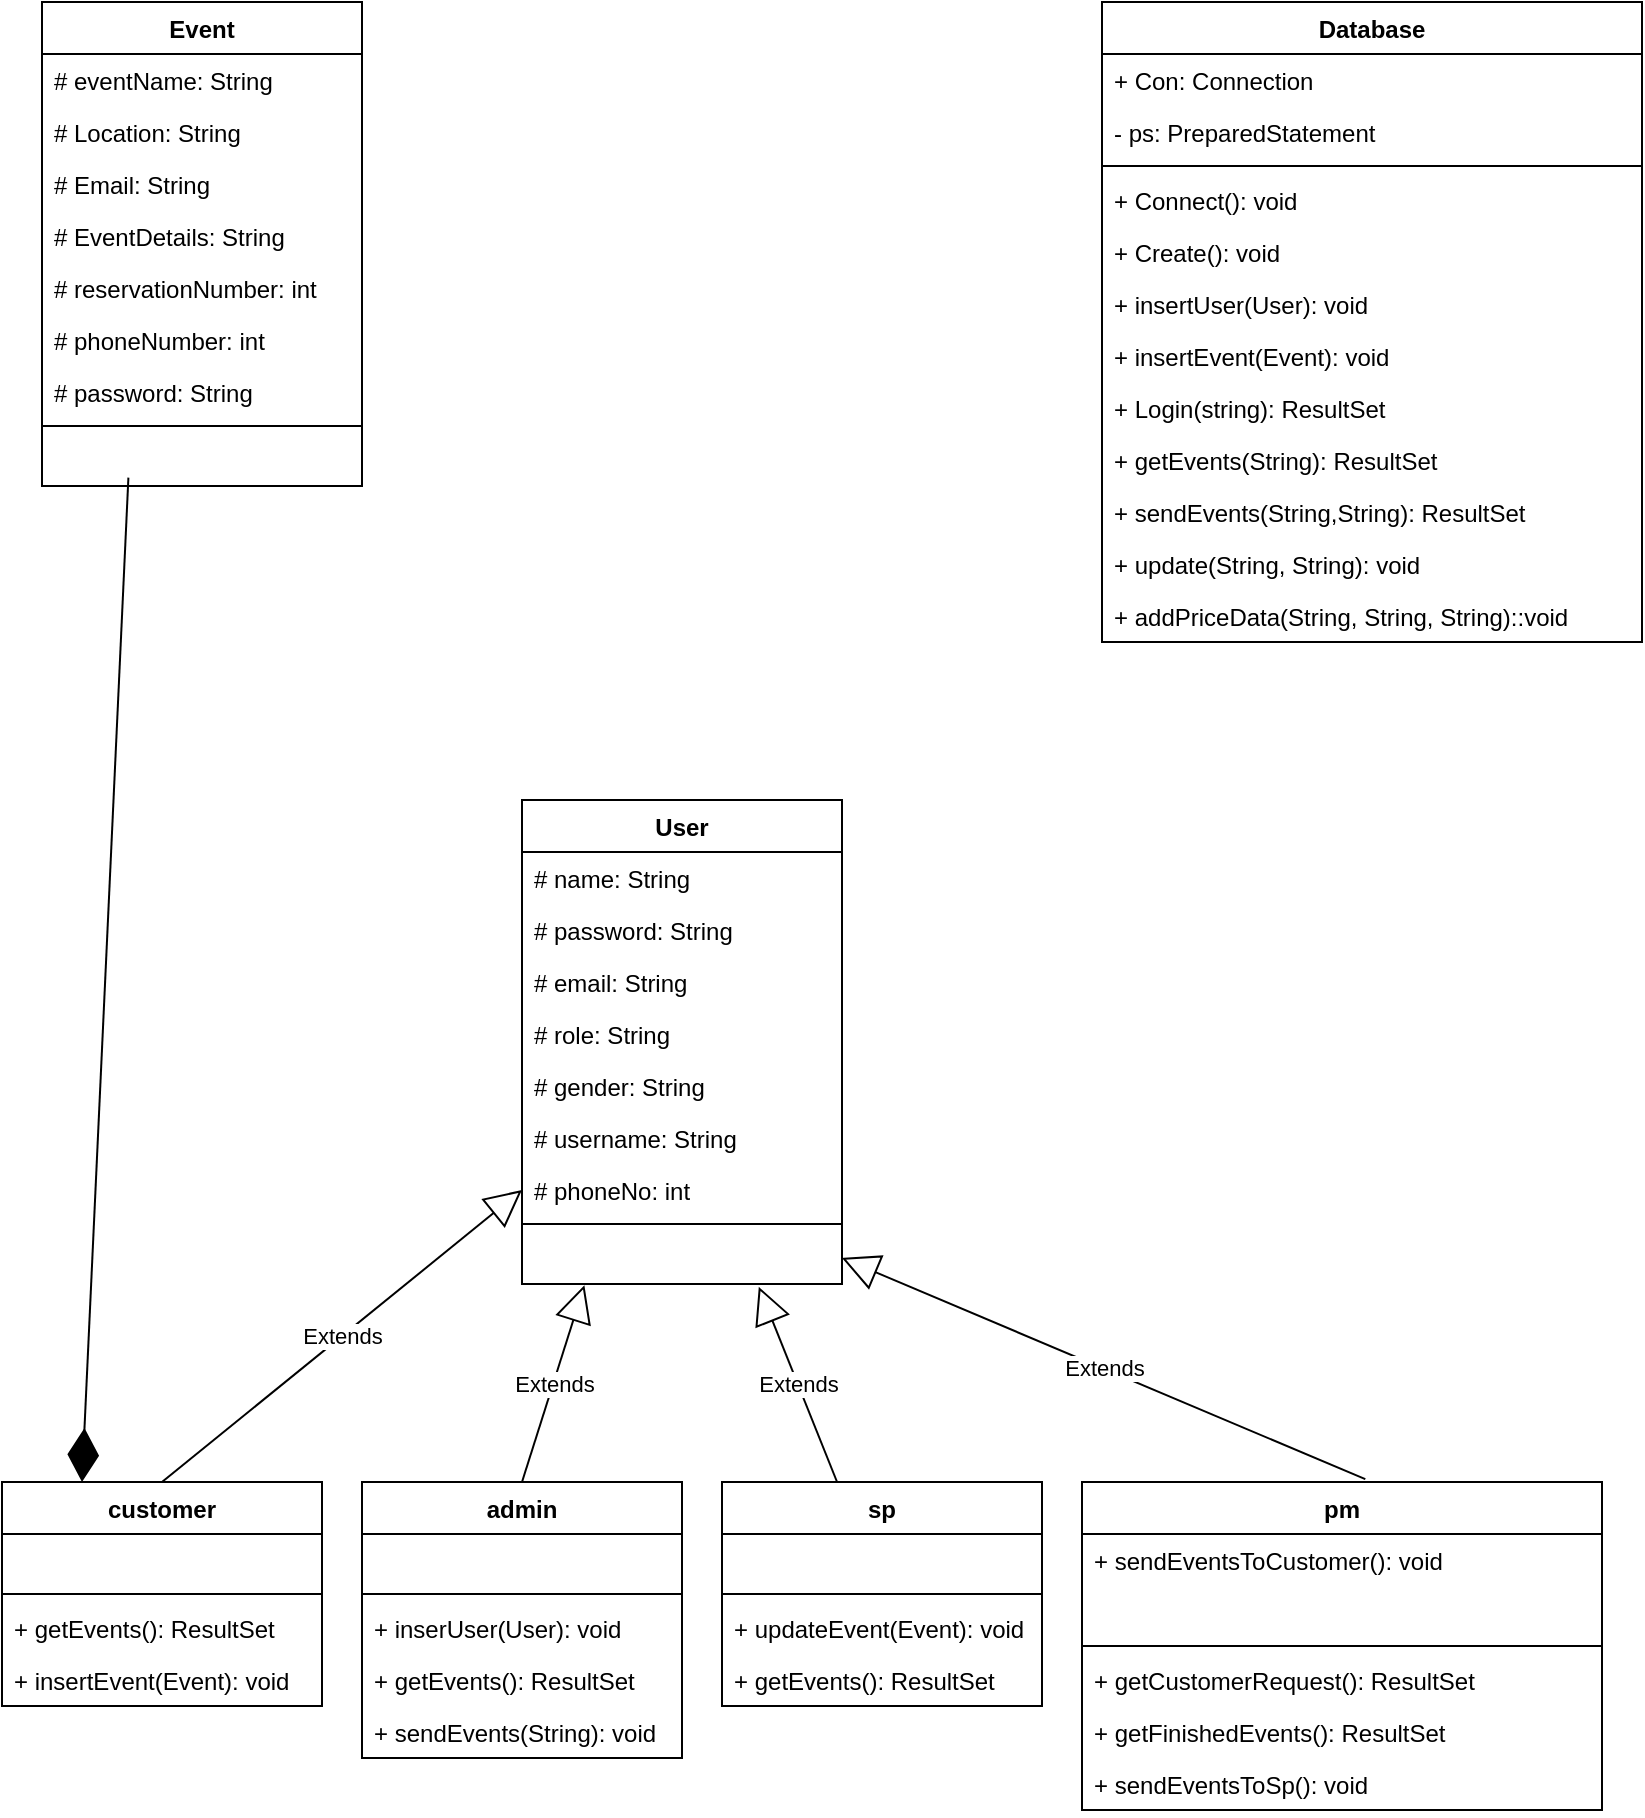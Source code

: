 <mxfile version="20.6.2" type="github" pages="5">
  <diagram id="Vtn5G-_pchSSVlMc73Zc" name="Class Diagram">
    <mxGraphModel dx="1422" dy="697" grid="1" gridSize="10" guides="1" tooltips="1" connect="1" arrows="1" fold="1" page="1" pageScale="1" pageWidth="850" pageHeight="1100" math="0" shadow="0">
      <root>
        <mxCell id="0" />
        <mxCell id="1" parent="0" />
        <mxCell id="CzrgszOOE3CoNMD14HGt-1" value="Event" style="swimlane;fontStyle=1;align=center;verticalAlign=top;childLayout=stackLayout;horizontal=1;startSize=26;horizontalStack=0;resizeParent=1;resizeParentMax=0;resizeLast=0;collapsible=1;marginBottom=0;" parent="1" vertex="1">
          <mxGeometry x="40" y="30" width="160" height="242" as="geometry" />
        </mxCell>
        <mxCell id="CzrgszOOE3CoNMD14HGt-2" value="# eventName: String" style="text;strokeColor=none;fillColor=none;align=left;verticalAlign=top;spacingLeft=4;spacingRight=4;overflow=hidden;rotatable=0;points=[[0,0.5],[1,0.5]];portConstraint=eastwest;" parent="CzrgszOOE3CoNMD14HGt-1" vertex="1">
          <mxGeometry y="26" width="160" height="26" as="geometry" />
        </mxCell>
        <mxCell id="CzrgszOOE3CoNMD14HGt-6" value="# Location: String" style="text;strokeColor=none;fillColor=none;align=left;verticalAlign=top;spacingLeft=4;spacingRight=4;overflow=hidden;rotatable=0;points=[[0,0.5],[1,0.5]];portConstraint=eastwest;" parent="CzrgszOOE3CoNMD14HGt-1" vertex="1">
          <mxGeometry y="52" width="160" height="26" as="geometry" />
        </mxCell>
        <mxCell id="CzrgszOOE3CoNMD14HGt-7" value="# Email: String" style="text;strokeColor=none;fillColor=none;align=left;verticalAlign=top;spacingLeft=4;spacingRight=4;overflow=hidden;rotatable=0;points=[[0,0.5],[1,0.5]];portConstraint=eastwest;" parent="CzrgszOOE3CoNMD14HGt-1" vertex="1">
          <mxGeometry y="78" width="160" height="26" as="geometry" />
        </mxCell>
        <mxCell id="CzrgszOOE3CoNMD14HGt-8" value="# EventDetails: String" style="text;strokeColor=none;fillColor=none;align=left;verticalAlign=top;spacingLeft=4;spacingRight=4;overflow=hidden;rotatable=0;points=[[0,0.5],[1,0.5]];portConstraint=eastwest;" parent="CzrgszOOE3CoNMD14HGt-1" vertex="1">
          <mxGeometry y="104" width="160" height="26" as="geometry" />
        </mxCell>
        <mxCell id="CzrgszOOE3CoNMD14HGt-9" value="# reservationNumber: int" style="text;strokeColor=none;fillColor=none;align=left;verticalAlign=top;spacingLeft=4;spacingRight=4;overflow=hidden;rotatable=0;points=[[0,0.5],[1,0.5]];portConstraint=eastwest;" parent="CzrgszOOE3CoNMD14HGt-1" vertex="1">
          <mxGeometry y="130" width="160" height="26" as="geometry" />
        </mxCell>
        <mxCell id="CzrgszOOE3CoNMD14HGt-11" value="# phoneNumber: int" style="text;strokeColor=none;fillColor=none;align=left;verticalAlign=top;spacingLeft=4;spacingRight=4;overflow=hidden;rotatable=0;points=[[0,0.5],[1,0.5]];portConstraint=eastwest;" parent="CzrgszOOE3CoNMD14HGt-1" vertex="1">
          <mxGeometry y="156" width="160" height="26" as="geometry" />
        </mxCell>
        <mxCell id="CzrgszOOE3CoNMD14HGt-12" value="# password: String" style="text;strokeColor=none;fillColor=none;align=left;verticalAlign=top;spacingLeft=4;spacingRight=4;overflow=hidden;rotatable=0;points=[[0,0.5],[1,0.5]];portConstraint=eastwest;" parent="CzrgszOOE3CoNMD14HGt-1" vertex="1">
          <mxGeometry y="182" width="160" height="26" as="geometry" />
        </mxCell>
        <mxCell id="CzrgszOOE3CoNMD14HGt-3" value="" style="line;strokeWidth=1;fillColor=none;align=left;verticalAlign=middle;spacingTop=-1;spacingLeft=3;spacingRight=3;rotatable=0;labelPosition=right;points=[];portConstraint=eastwest;strokeColor=inherit;" parent="CzrgszOOE3CoNMD14HGt-1" vertex="1">
          <mxGeometry y="208" width="160" height="8" as="geometry" />
        </mxCell>
        <mxCell id="CzrgszOOE3CoNMD14HGt-4" value=" " style="text;strokeColor=none;fillColor=none;align=left;verticalAlign=top;spacingLeft=4;spacingRight=4;overflow=hidden;rotatable=0;points=[[0,0.5],[1,0.5]];portConstraint=eastwest;" parent="CzrgszOOE3CoNMD14HGt-1" vertex="1">
          <mxGeometry y="216" width="160" height="26" as="geometry" />
        </mxCell>
        <mxCell id="CzrgszOOE3CoNMD14HGt-13" value="Database" style="swimlane;fontStyle=1;align=center;verticalAlign=top;childLayout=stackLayout;horizontal=1;startSize=26;horizontalStack=0;resizeParent=1;resizeParentMax=0;resizeLast=0;collapsible=1;marginBottom=0;" parent="1" vertex="1">
          <mxGeometry x="570" y="30" width="270" height="320" as="geometry" />
        </mxCell>
        <mxCell id="CzrgszOOE3CoNMD14HGt-14" value="+ Con: Connection" style="text;strokeColor=none;fillColor=none;align=left;verticalAlign=top;spacingLeft=4;spacingRight=4;overflow=hidden;rotatable=0;points=[[0,0.5],[1,0.5]];portConstraint=eastwest;" parent="CzrgszOOE3CoNMD14HGt-13" vertex="1">
          <mxGeometry y="26" width="270" height="26" as="geometry" />
        </mxCell>
        <mxCell id="CzrgszOOE3CoNMD14HGt-17" value="- ps: PreparedStatement" style="text;strokeColor=none;fillColor=none;align=left;verticalAlign=top;spacingLeft=4;spacingRight=4;overflow=hidden;rotatable=0;points=[[0,0.5],[1,0.5]];portConstraint=eastwest;" parent="CzrgszOOE3CoNMD14HGt-13" vertex="1">
          <mxGeometry y="52" width="270" height="26" as="geometry" />
        </mxCell>
        <mxCell id="CzrgszOOE3CoNMD14HGt-15" value="" style="line;strokeWidth=1;fillColor=none;align=left;verticalAlign=middle;spacingTop=-1;spacingLeft=3;spacingRight=3;rotatable=0;labelPosition=right;points=[];portConstraint=eastwest;strokeColor=inherit;" parent="CzrgszOOE3CoNMD14HGt-13" vertex="1">
          <mxGeometry y="78" width="270" height="8" as="geometry" />
        </mxCell>
        <mxCell id="CzrgszOOE3CoNMD14HGt-16" value="+ Connect(): void" style="text;strokeColor=none;fillColor=none;align=left;verticalAlign=top;spacingLeft=4;spacingRight=4;overflow=hidden;rotatable=0;points=[[0,0.5],[1,0.5]];portConstraint=eastwest;" parent="CzrgszOOE3CoNMD14HGt-13" vertex="1">
          <mxGeometry y="86" width="270" height="26" as="geometry" />
        </mxCell>
        <mxCell id="CzrgszOOE3CoNMD14HGt-19" value="+ Create(): void" style="text;strokeColor=none;fillColor=none;align=left;verticalAlign=top;spacingLeft=4;spacingRight=4;overflow=hidden;rotatable=0;points=[[0,0.5],[1,0.5]];portConstraint=eastwest;" parent="CzrgszOOE3CoNMD14HGt-13" vertex="1">
          <mxGeometry y="112" width="270" height="26" as="geometry" />
        </mxCell>
        <mxCell id="CzrgszOOE3CoNMD14HGt-21" value="+ insertUser(User): void" style="text;strokeColor=none;fillColor=none;align=left;verticalAlign=top;spacingLeft=4;spacingRight=4;overflow=hidden;rotatable=0;points=[[0,0.5],[1,0.5]];portConstraint=eastwest;" parent="CzrgszOOE3CoNMD14HGt-13" vertex="1">
          <mxGeometry y="138" width="270" height="26" as="geometry" />
        </mxCell>
        <mxCell id="CzrgszOOE3CoNMD14HGt-22" value="+ insertEvent(Event): void" style="text;strokeColor=none;fillColor=none;align=left;verticalAlign=top;spacingLeft=4;spacingRight=4;overflow=hidden;rotatable=0;points=[[0,0.5],[1,0.5]];portConstraint=eastwest;" parent="CzrgszOOE3CoNMD14HGt-13" vertex="1">
          <mxGeometry y="164" width="270" height="26" as="geometry" />
        </mxCell>
        <mxCell id="CzrgszOOE3CoNMD14HGt-23" value="+ Login(string): ResultSet" style="text;strokeColor=none;fillColor=none;align=left;verticalAlign=top;spacingLeft=4;spacingRight=4;overflow=hidden;rotatable=0;points=[[0,0.5],[1,0.5]];portConstraint=eastwest;" parent="CzrgszOOE3CoNMD14HGt-13" vertex="1">
          <mxGeometry y="190" width="270" height="26" as="geometry" />
        </mxCell>
        <mxCell id="CzrgszOOE3CoNMD14HGt-24" value="+ getEvents(String): ResultSet" style="text;strokeColor=none;fillColor=none;align=left;verticalAlign=top;spacingLeft=4;spacingRight=4;overflow=hidden;rotatable=0;points=[[0,0.5],[1,0.5]];portConstraint=eastwest;" parent="CzrgszOOE3CoNMD14HGt-13" vertex="1">
          <mxGeometry y="216" width="270" height="26" as="geometry" />
        </mxCell>
        <mxCell id="CzrgszOOE3CoNMD14HGt-26" value="+ sendEvents(String,String): ResultSet" style="text;strokeColor=none;fillColor=none;align=left;verticalAlign=top;spacingLeft=4;spacingRight=4;overflow=hidden;rotatable=0;points=[[0,0.5],[1,0.5]];portConstraint=eastwest;" parent="CzrgszOOE3CoNMD14HGt-13" vertex="1">
          <mxGeometry y="242" width="270" height="26" as="geometry" />
        </mxCell>
        <mxCell id="CzrgszOOE3CoNMD14HGt-27" value="+ update(String, String): void" style="text;strokeColor=none;fillColor=none;align=left;verticalAlign=top;spacingLeft=4;spacingRight=4;overflow=hidden;rotatable=0;points=[[0,0.5],[1,0.5]];portConstraint=eastwest;" parent="CzrgszOOE3CoNMD14HGt-13" vertex="1">
          <mxGeometry y="268" width="270" height="26" as="geometry" />
        </mxCell>
        <mxCell id="CzrgszOOE3CoNMD14HGt-28" value="+ addPriceData(String, String, String)::void " style="text;strokeColor=none;fillColor=none;align=left;verticalAlign=top;spacingLeft=4;spacingRight=4;overflow=hidden;rotatable=0;points=[[0,0.5],[1,0.5]];portConstraint=eastwest;" parent="CzrgszOOE3CoNMD14HGt-13" vertex="1">
          <mxGeometry y="294" width="270" height="26" as="geometry" />
        </mxCell>
        <mxCell id="CzrgszOOE3CoNMD14HGt-29" value="User" style="swimlane;fontStyle=1;align=center;verticalAlign=top;childLayout=stackLayout;horizontal=1;startSize=26;horizontalStack=0;resizeParent=1;resizeParentMax=0;resizeLast=0;collapsible=1;marginBottom=0;" parent="1" vertex="1">
          <mxGeometry x="280" y="429" width="160" height="242" as="geometry" />
        </mxCell>
        <mxCell id="CzrgszOOE3CoNMD14HGt-30" value="# name: String" style="text;strokeColor=none;fillColor=none;align=left;verticalAlign=top;spacingLeft=4;spacingRight=4;overflow=hidden;rotatable=0;points=[[0,0.5],[1,0.5]];portConstraint=eastwest;" parent="CzrgszOOE3CoNMD14HGt-29" vertex="1">
          <mxGeometry y="26" width="160" height="26" as="geometry" />
        </mxCell>
        <mxCell id="CzrgszOOE3CoNMD14HGt-33" value="# password: String" style="text;strokeColor=none;fillColor=none;align=left;verticalAlign=top;spacingLeft=4;spacingRight=4;overflow=hidden;rotatable=0;points=[[0,0.5],[1,0.5]];portConstraint=eastwest;" parent="CzrgszOOE3CoNMD14HGt-29" vertex="1">
          <mxGeometry y="52" width="160" height="26" as="geometry" />
        </mxCell>
        <mxCell id="CzrgszOOE3CoNMD14HGt-34" value="# email: String" style="text;strokeColor=none;fillColor=none;align=left;verticalAlign=top;spacingLeft=4;spacingRight=4;overflow=hidden;rotatable=0;points=[[0,0.5],[1,0.5]];portConstraint=eastwest;" parent="CzrgszOOE3CoNMD14HGt-29" vertex="1">
          <mxGeometry y="78" width="160" height="26" as="geometry" />
        </mxCell>
        <mxCell id="CzrgszOOE3CoNMD14HGt-35" value="# role: String" style="text;strokeColor=none;fillColor=none;align=left;verticalAlign=top;spacingLeft=4;spacingRight=4;overflow=hidden;rotatable=0;points=[[0,0.5],[1,0.5]];portConstraint=eastwest;" parent="CzrgszOOE3CoNMD14HGt-29" vertex="1">
          <mxGeometry y="104" width="160" height="26" as="geometry" />
        </mxCell>
        <mxCell id="CzrgszOOE3CoNMD14HGt-36" value="# gender: String" style="text;strokeColor=none;fillColor=none;align=left;verticalAlign=top;spacingLeft=4;spacingRight=4;overflow=hidden;rotatable=0;points=[[0,0.5],[1,0.5]];portConstraint=eastwest;" parent="CzrgszOOE3CoNMD14HGt-29" vertex="1">
          <mxGeometry y="130" width="160" height="26" as="geometry" />
        </mxCell>
        <mxCell id="CzrgszOOE3CoNMD14HGt-37" value="# username: String" style="text;strokeColor=none;fillColor=none;align=left;verticalAlign=top;spacingLeft=4;spacingRight=4;overflow=hidden;rotatable=0;points=[[0,0.5],[1,0.5]];portConstraint=eastwest;" parent="CzrgszOOE3CoNMD14HGt-29" vertex="1">
          <mxGeometry y="156" width="160" height="26" as="geometry" />
        </mxCell>
        <mxCell id="CzrgszOOE3CoNMD14HGt-38" value="# phoneNo: int" style="text;strokeColor=none;fillColor=none;align=left;verticalAlign=top;spacingLeft=4;spacingRight=4;overflow=hidden;rotatable=0;points=[[0,0.5],[1,0.5]];portConstraint=eastwest;" parent="CzrgszOOE3CoNMD14HGt-29" vertex="1">
          <mxGeometry y="182" width="160" height="26" as="geometry" />
        </mxCell>
        <mxCell id="CzrgszOOE3CoNMD14HGt-31" value="" style="line;strokeWidth=1;fillColor=none;align=left;verticalAlign=middle;spacingTop=-1;spacingLeft=3;spacingRight=3;rotatable=0;labelPosition=right;points=[];portConstraint=eastwest;strokeColor=inherit;" parent="CzrgszOOE3CoNMD14HGt-29" vertex="1">
          <mxGeometry y="208" width="160" height="8" as="geometry" />
        </mxCell>
        <mxCell id="CzrgszOOE3CoNMD14HGt-32" value=" " style="text;strokeColor=none;fillColor=none;align=left;verticalAlign=top;spacingLeft=4;spacingRight=4;overflow=hidden;rotatable=0;points=[[0,0.5],[1,0.5]];portConstraint=eastwest;" parent="CzrgszOOE3CoNMD14HGt-29" vertex="1">
          <mxGeometry y="216" width="160" height="26" as="geometry" />
        </mxCell>
        <mxCell id="CzrgszOOE3CoNMD14HGt-39" value="Extends" style="endArrow=block;endSize=16;endFill=0;html=1;rounded=0;exitX=0.5;exitY=0;exitDx=0;exitDy=0;entryX=0.195;entryY=1.023;entryDx=0;entryDy=0;entryPerimeter=0;" parent="1" source="CzrgszOOE3CoNMD14HGt-40" target="CzrgszOOE3CoNMD14HGt-32" edge="1">
          <mxGeometry width="160" relative="1" as="geometry">
            <mxPoint x="185" y="670" as="sourcePoint" />
            <mxPoint x="345" y="670" as="targetPoint" />
          </mxGeometry>
        </mxCell>
        <mxCell id="CzrgszOOE3CoNMD14HGt-40" value="admin" style="swimlane;fontStyle=1;align=center;verticalAlign=top;childLayout=stackLayout;horizontal=1;startSize=26;horizontalStack=0;resizeParent=1;resizeParentMax=0;resizeLast=0;collapsible=1;marginBottom=0;" parent="1" vertex="1">
          <mxGeometry x="200" y="770" width="160" height="138" as="geometry" />
        </mxCell>
        <mxCell id="CzrgszOOE3CoNMD14HGt-41" value=" " style="text;strokeColor=none;fillColor=none;align=left;verticalAlign=top;spacingLeft=4;spacingRight=4;overflow=hidden;rotatable=0;points=[[0,0.5],[1,0.5]];portConstraint=eastwest;" parent="CzrgszOOE3CoNMD14HGt-40" vertex="1">
          <mxGeometry y="26" width="160" height="26" as="geometry" />
        </mxCell>
        <mxCell id="CzrgszOOE3CoNMD14HGt-42" value="" style="line;strokeWidth=1;fillColor=none;align=left;verticalAlign=middle;spacingTop=-1;spacingLeft=3;spacingRight=3;rotatable=0;labelPosition=right;points=[];portConstraint=eastwest;strokeColor=inherit;" parent="CzrgszOOE3CoNMD14HGt-40" vertex="1">
          <mxGeometry y="52" width="160" height="8" as="geometry" />
        </mxCell>
        <mxCell id="CzrgszOOE3CoNMD14HGt-43" value="+ inserUser(User): void" style="text;strokeColor=none;fillColor=none;align=left;verticalAlign=top;spacingLeft=4;spacingRight=4;overflow=hidden;rotatable=0;points=[[0,0.5],[1,0.5]];portConstraint=eastwest;" parent="CzrgszOOE3CoNMD14HGt-40" vertex="1">
          <mxGeometry y="60" width="160" height="26" as="geometry" />
        </mxCell>
        <mxCell id="CzrgszOOE3CoNMD14HGt-44" value="+ getEvents(): ResultSet" style="text;strokeColor=none;fillColor=none;align=left;verticalAlign=top;spacingLeft=4;spacingRight=4;overflow=hidden;rotatable=0;points=[[0,0.5],[1,0.5]];portConstraint=eastwest;" parent="CzrgszOOE3CoNMD14HGt-40" vertex="1">
          <mxGeometry y="86" width="160" height="26" as="geometry" />
        </mxCell>
        <mxCell id="CzrgszOOE3CoNMD14HGt-45" value="+ sendEvents(String): void" style="text;strokeColor=none;fillColor=none;align=left;verticalAlign=top;spacingLeft=4;spacingRight=4;overflow=hidden;rotatable=0;points=[[0,0.5],[1,0.5]];portConstraint=eastwest;" parent="CzrgszOOE3CoNMD14HGt-40" vertex="1">
          <mxGeometry y="112" width="160" height="26" as="geometry" />
        </mxCell>
        <mxCell id="CzrgszOOE3CoNMD14HGt-46" value="customer" style="swimlane;fontStyle=1;align=center;verticalAlign=top;childLayout=stackLayout;horizontal=1;startSize=26;horizontalStack=0;resizeParent=1;resizeParentMax=0;resizeLast=0;collapsible=1;marginBottom=0;" parent="1" vertex="1">
          <mxGeometry x="20" y="770" width="160" height="112" as="geometry" />
        </mxCell>
        <mxCell id="CzrgszOOE3CoNMD14HGt-47" value=" " style="text;strokeColor=none;fillColor=none;align=left;verticalAlign=top;spacingLeft=4;spacingRight=4;overflow=hidden;rotatable=0;points=[[0,0.5],[1,0.5]];portConstraint=eastwest;" parent="CzrgszOOE3CoNMD14HGt-46" vertex="1">
          <mxGeometry y="26" width="160" height="26" as="geometry" />
        </mxCell>
        <mxCell id="CzrgszOOE3CoNMD14HGt-48" value="" style="line;strokeWidth=1;fillColor=none;align=left;verticalAlign=middle;spacingTop=-1;spacingLeft=3;spacingRight=3;rotatable=0;labelPosition=right;points=[];portConstraint=eastwest;strokeColor=inherit;" parent="CzrgszOOE3CoNMD14HGt-46" vertex="1">
          <mxGeometry y="52" width="160" height="8" as="geometry" />
        </mxCell>
        <mxCell id="CzrgszOOE3CoNMD14HGt-50" value="+ getEvents(): ResultSet" style="text;strokeColor=none;fillColor=none;align=left;verticalAlign=top;spacingLeft=4;spacingRight=4;overflow=hidden;rotatable=0;points=[[0,0.5],[1,0.5]];portConstraint=eastwest;" parent="CzrgszOOE3CoNMD14HGt-46" vertex="1">
          <mxGeometry y="60" width="160" height="26" as="geometry" />
        </mxCell>
        <mxCell id="CzrgszOOE3CoNMD14HGt-49" value="+ insertEvent(Event): void" style="text;strokeColor=none;fillColor=none;align=left;verticalAlign=top;spacingLeft=4;spacingRight=4;overflow=hidden;rotatable=0;points=[[0,0.5],[1,0.5]];portConstraint=eastwest;" parent="CzrgszOOE3CoNMD14HGt-46" vertex="1">
          <mxGeometry y="86" width="160" height="26" as="geometry" />
        </mxCell>
        <mxCell id="CzrgszOOE3CoNMD14HGt-52" value="Extends" style="endArrow=block;endSize=16;endFill=0;html=1;rounded=0;exitX=0.5;exitY=0;exitDx=0;exitDy=0;entryX=0;entryY=0.5;entryDx=0;entryDy=0;" parent="1" source="CzrgszOOE3CoNMD14HGt-46" target="CzrgszOOE3CoNMD14HGt-38" edge="1">
          <mxGeometry width="160" relative="1" as="geometry">
            <mxPoint x="190" y="811" as="sourcePoint" />
            <mxPoint x="425" y="700" as="targetPoint" />
          </mxGeometry>
        </mxCell>
        <mxCell id="CzrgszOOE3CoNMD14HGt-54" value="sp" style="swimlane;fontStyle=1;align=center;verticalAlign=top;childLayout=stackLayout;horizontal=1;startSize=26;horizontalStack=0;resizeParent=1;resizeParentMax=0;resizeLast=0;collapsible=1;marginBottom=0;" parent="1" vertex="1">
          <mxGeometry x="380" y="770" width="160" height="112" as="geometry" />
        </mxCell>
        <mxCell id="CzrgszOOE3CoNMD14HGt-55" value=" " style="text;strokeColor=none;fillColor=none;align=left;verticalAlign=top;spacingLeft=4;spacingRight=4;overflow=hidden;rotatable=0;points=[[0,0.5],[1,0.5]];portConstraint=eastwest;" parent="CzrgszOOE3CoNMD14HGt-54" vertex="1">
          <mxGeometry y="26" width="160" height="26" as="geometry" />
        </mxCell>
        <mxCell id="CzrgszOOE3CoNMD14HGt-56" value="" style="line;strokeWidth=1;fillColor=none;align=left;verticalAlign=middle;spacingTop=-1;spacingLeft=3;spacingRight=3;rotatable=0;labelPosition=right;points=[];portConstraint=eastwest;strokeColor=inherit;" parent="CzrgszOOE3CoNMD14HGt-54" vertex="1">
          <mxGeometry y="52" width="160" height="8" as="geometry" />
        </mxCell>
        <mxCell id="CzrgszOOE3CoNMD14HGt-57" value="+ updateEvent(Event): void" style="text;strokeColor=none;fillColor=none;align=left;verticalAlign=top;spacingLeft=4;spacingRight=4;overflow=hidden;rotatable=0;points=[[0,0.5],[1,0.5]];portConstraint=eastwest;" parent="CzrgszOOE3CoNMD14HGt-54" vertex="1">
          <mxGeometry y="60" width="160" height="26" as="geometry" />
        </mxCell>
        <mxCell id="CzrgszOOE3CoNMD14HGt-58" value="+ getEvents(): ResultSet" style="text;strokeColor=none;fillColor=none;align=left;verticalAlign=top;spacingLeft=4;spacingRight=4;overflow=hidden;rotatable=0;points=[[0,0.5],[1,0.5]];portConstraint=eastwest;" parent="CzrgszOOE3CoNMD14HGt-54" vertex="1">
          <mxGeometry y="86" width="160" height="26" as="geometry" />
        </mxCell>
        <mxCell id="CzrgszOOE3CoNMD14HGt-60" value="Extends" style="endArrow=block;endSize=16;endFill=0;html=1;rounded=0;entryX=0.74;entryY=1.054;entryDx=0;entryDy=0;entryPerimeter=0;" parent="1" source="CzrgszOOE3CoNMD14HGt-54" target="CzrgszOOE3CoNMD14HGt-32" edge="1">
          <mxGeometry width="160" relative="1" as="geometry">
            <mxPoint x="508.32" y="770" as="sourcePoint" />
            <mxPoint x="551.68" y="676.602" as="targetPoint" />
          </mxGeometry>
        </mxCell>
        <mxCell id="CzrgszOOE3CoNMD14HGt-61" value="pm" style="swimlane;fontStyle=1;align=center;verticalAlign=top;childLayout=stackLayout;horizontal=1;startSize=26;horizontalStack=0;resizeParent=1;resizeParentMax=0;resizeLast=0;collapsible=1;marginBottom=0;" parent="1" vertex="1">
          <mxGeometry x="560" y="770" width="260" height="164" as="geometry" />
        </mxCell>
        <mxCell id="CzrgszOOE3CoNMD14HGt-67" value="+ sendEventsToCustomer(): void" style="text;strokeColor=none;fillColor=none;align=left;verticalAlign=top;spacingLeft=4;spacingRight=4;overflow=hidden;rotatable=0;points=[[0,0.5],[1,0.5]];portConstraint=eastwest;" parent="CzrgszOOE3CoNMD14HGt-61" vertex="1">
          <mxGeometry y="26" width="260" height="26" as="geometry" />
        </mxCell>
        <mxCell id="CzrgszOOE3CoNMD14HGt-62" value=" " style="text;strokeColor=none;fillColor=none;align=left;verticalAlign=top;spacingLeft=4;spacingRight=4;overflow=hidden;rotatable=0;points=[[0,0.5],[1,0.5]];portConstraint=eastwest;" parent="CzrgszOOE3CoNMD14HGt-61" vertex="1">
          <mxGeometry y="52" width="260" height="26" as="geometry" />
        </mxCell>
        <mxCell id="CzrgszOOE3CoNMD14HGt-63" value="" style="line;strokeWidth=1;fillColor=none;align=left;verticalAlign=middle;spacingTop=-1;spacingLeft=3;spacingRight=3;rotatable=0;labelPosition=right;points=[];portConstraint=eastwest;strokeColor=inherit;" parent="CzrgszOOE3CoNMD14HGt-61" vertex="1">
          <mxGeometry y="78" width="260" height="8" as="geometry" />
        </mxCell>
        <mxCell id="CzrgszOOE3CoNMD14HGt-64" value="+ getCustomerRequest(): ResultSet" style="text;strokeColor=none;fillColor=none;align=left;verticalAlign=top;spacingLeft=4;spacingRight=4;overflow=hidden;rotatable=0;points=[[0,0.5],[1,0.5]];portConstraint=eastwest;" parent="CzrgszOOE3CoNMD14HGt-61" vertex="1">
          <mxGeometry y="86" width="260" height="26" as="geometry" />
        </mxCell>
        <mxCell id="CzrgszOOE3CoNMD14HGt-65" value="+ getFinishedEvents(): ResultSet" style="text;strokeColor=none;fillColor=none;align=left;verticalAlign=top;spacingLeft=4;spacingRight=4;overflow=hidden;rotatable=0;points=[[0,0.5],[1,0.5]];portConstraint=eastwest;" parent="CzrgszOOE3CoNMD14HGt-61" vertex="1">
          <mxGeometry y="112" width="260" height="26" as="geometry" />
        </mxCell>
        <mxCell id="CzrgszOOE3CoNMD14HGt-66" value="+ sendEventsToSp(): void" style="text;strokeColor=none;fillColor=none;align=left;verticalAlign=top;spacingLeft=4;spacingRight=4;overflow=hidden;rotatable=0;points=[[0,0.5],[1,0.5]];portConstraint=eastwest;" parent="CzrgszOOE3CoNMD14HGt-61" vertex="1">
          <mxGeometry y="138" width="260" height="26" as="geometry" />
        </mxCell>
        <mxCell id="CzrgszOOE3CoNMD14HGt-68" value="Extends" style="endArrow=block;endSize=16;endFill=0;html=1;rounded=0;entryX=1;entryY=0.5;entryDx=0;entryDy=0;" parent="1" target="CzrgszOOE3CoNMD14HGt-32" edge="1">
          <mxGeometry width="160" relative="1" as="geometry">
            <mxPoint x="701.654" y="768.6" as="sourcePoint" />
            <mxPoint x="650.0" y="672.004" as="targetPoint" />
          </mxGeometry>
        </mxCell>
        <mxCell id="CzrgszOOE3CoNMD14HGt-69" value="" style="endArrow=diamondThin;endFill=1;endSize=24;html=1;rounded=0;exitX=0.27;exitY=0.838;exitDx=0;exitDy=0;exitPerimeter=0;entryX=0.25;entryY=0;entryDx=0;entryDy=0;" parent="1" source="CzrgszOOE3CoNMD14HGt-4" target="CzrgszOOE3CoNMD14HGt-46" edge="1">
          <mxGeometry width="160" relative="1" as="geometry">
            <mxPoint x="90" y="770" as="sourcePoint" />
            <mxPoint x="100" y="470" as="targetPoint" />
          </mxGeometry>
        </mxCell>
      </root>
    </mxGraphModel>
  </diagram>
  <diagram id="OUzSdygvevOtMaO-0fCE" name="Use Case Diagram">
    <mxGraphModel dx="992" dy="571" grid="1" gridSize="10" guides="1" tooltips="1" connect="1" arrows="1" fold="1" page="1" pageScale="1" pageWidth="850" pageHeight="1100" math="0" shadow="0">
      <root>
        <mxCell id="0" />
        <mxCell id="1" parent="0" />
        <mxCell id="v1z8h2idcGtlaZ40aFYk-6" value="" style="edgeStyle=orthogonalEdgeStyle;rounded=0;orthogonalLoop=1;jettySize=auto;html=1;" edge="1" parent="1" source="woHBOwzSrQOqXE4Ih8HI-1" target="v1z8h2idcGtlaZ40aFYk-1">
          <mxGeometry relative="1" as="geometry" />
        </mxCell>
        <mxCell id="woHBOwzSrQOqXE4Ih8HI-1" value="customer" style="shape=umlActor;verticalLabelPosition=bottom;verticalAlign=top;html=1;" vertex="1" parent="1">
          <mxGeometry x="70" y="40" width="30" height="60" as="geometry" />
        </mxCell>
        <mxCell id="v1z8h2idcGtlaZ40aFYk-1" value="create account" style="ellipse;whiteSpace=wrap;html=1;" vertex="1" parent="1">
          <mxGeometry x="210" y="32.5" width="80" height="75" as="geometry" />
        </mxCell>
        <mxCell id="v1z8h2idcGtlaZ40aFYk-2" value="Book Event" style="ellipse;whiteSpace=wrap;html=1;" vertex="1" parent="1">
          <mxGeometry x="210" y="140" width="80" height="70" as="geometry" />
        </mxCell>
        <mxCell id="v1z8h2idcGtlaZ40aFYk-3" value="manage booking" style="ellipse;whiteSpace=wrap;html=1;" vertex="1" parent="1">
          <mxGeometry x="210" y="230" width="70" height="70" as="geometry" />
        </mxCell>
        <mxCell id="v1z8h2idcGtlaZ40aFYk-4" value="add user" style="ellipse;whiteSpace=wrap;html=1;" vertex="1" parent="1">
          <mxGeometry x="550" y="55" width="70" height="70" as="geometry" />
        </mxCell>
        <mxCell id="v1z8h2idcGtlaZ40aFYk-9" value="" style="endArrow=classic;html=1;rounded=0;entryX=0;entryY=0.5;entryDx=0;entryDy=0;" edge="1" parent="1" target="v1z8h2idcGtlaZ40aFYk-2">
          <mxGeometry width="50" height="50" relative="1" as="geometry">
            <mxPoint x="100" y="70" as="sourcePoint" />
            <mxPoint x="150" y="160" as="targetPoint" />
          </mxGeometry>
        </mxCell>
        <mxCell id="v1z8h2idcGtlaZ40aFYk-10" value="" style="endArrow=classic;html=1;rounded=0;entryX=0;entryY=0.5;entryDx=0;entryDy=0;" edge="1" parent="1" target="v1z8h2idcGtlaZ40aFYk-3">
          <mxGeometry width="50" height="50" relative="1" as="geometry">
            <mxPoint x="100" y="70" as="sourcePoint" />
            <mxPoint x="160" y="210" as="targetPoint" />
          </mxGeometry>
        </mxCell>
        <mxCell id="v1z8h2idcGtlaZ40aFYk-12" value="" style="edgeStyle=orthogonalEdgeStyle;rounded=0;orthogonalLoop=1;jettySize=auto;html=1;" edge="1" parent="1" source="v1z8h2idcGtlaZ40aFYk-11" target="v1z8h2idcGtlaZ40aFYk-4">
          <mxGeometry relative="1" as="geometry" />
        </mxCell>
        <mxCell id="v1z8h2idcGtlaZ40aFYk-11" value="admin" style="shape=umlActor;verticalLabelPosition=bottom;verticalAlign=top;html=1;outlineConnect=0;" vertex="1" parent="1">
          <mxGeometry x="750" y="60" width="30" height="60" as="geometry" />
        </mxCell>
        <mxCell id="v1z8h2idcGtlaZ40aFYk-13" value="recieve request from customer" style="ellipse;whiteSpace=wrap;html=1;" vertex="1" parent="1">
          <mxGeometry x="540" y="160" width="100" height="70" as="geometry" />
        </mxCell>
        <mxCell id="v1z8h2idcGtlaZ40aFYk-14" value="" style="endArrow=classic;html=1;rounded=0;entryX=1;entryY=0.5;entryDx=0;entryDy=0;" edge="1" parent="1" source="v1z8h2idcGtlaZ40aFYk-11" target="v1z8h2idcGtlaZ40aFYk-13">
          <mxGeometry width="50" height="50" relative="1" as="geometry">
            <mxPoint x="580" y="280" as="sourcePoint" />
            <mxPoint x="630" y="230" as="targetPoint" />
          </mxGeometry>
        </mxCell>
        <mxCell id="S2LWFzl1PkskX3T_fVNZ-1" value="event goes to admin" style="ellipse;whiteSpace=wrap;html=1;" vertex="1" parent="1">
          <mxGeometry x="355" y="140" width="65" height="70" as="geometry" />
        </mxCell>
        <mxCell id="S2LWFzl1PkskX3T_fVNZ-2" value="" style="endArrow=classic;html=1;rounded=0;exitX=1;exitY=0.5;exitDx=0;exitDy=0;entryX=0;entryY=0.5;entryDx=0;entryDy=0;" edge="1" parent="1" source="v1z8h2idcGtlaZ40aFYk-2" target="S2LWFzl1PkskX3T_fVNZ-1">
          <mxGeometry width="50" height="50" relative="1" as="geometry">
            <mxPoint x="300" y="230" as="sourcePoint" />
            <mxPoint x="350" y="180" as="targetPoint" />
          </mxGeometry>
        </mxCell>
        <mxCell id="S2LWFzl1PkskX3T_fVNZ-3" value="accept event &amp;amp; send to pm" style="ellipse;whiteSpace=wrap;html=1;" vertex="1" parent="1">
          <mxGeometry x="550" y="270" width="80" height="70" as="geometry" />
        </mxCell>
        <mxCell id="S2LWFzl1PkskX3T_fVNZ-4" value="" style="endArrow=classic;html=1;rounded=0;entryX=0.5;entryY=0;entryDx=0;entryDy=0;exitX=0.5;exitY=1;exitDx=0;exitDy=0;" edge="1" parent="1" source="v1z8h2idcGtlaZ40aFYk-13" target="S2LWFzl1PkskX3T_fVNZ-3">
          <mxGeometry width="50" height="50" relative="1" as="geometry">
            <mxPoint x="630" y="310" as="sourcePoint" />
            <mxPoint x="680" y="260" as="targetPoint" />
          </mxGeometry>
        </mxCell>
        <mxCell id="S2LWFzl1PkskX3T_fVNZ-5" value="sp" style="shape=umlActor;verticalLabelPosition=bottom;verticalAlign=top;html=1;outlineConnect=0;" vertex="1" parent="1">
          <mxGeometry x="800" y="435" width="30" height="60" as="geometry" />
        </mxCell>
        <mxCell id="q0umZfILBL4mnKd8_eVF-2" value="pm" style="shape=umlActor;verticalLabelPosition=bottom;verticalAlign=top;html=1;outlineConnect=0;" vertex="1" parent="1">
          <mxGeometry x="60" y="390" width="30" height="60" as="geometry" />
        </mxCell>
        <mxCell id="q0umZfILBL4mnKd8_eVF-3" value="recieve request from admin" style="ellipse;whiteSpace=wrap;html=1;" vertex="1" parent="1">
          <mxGeometry x="160" y="400" width="100" height="70" as="geometry" />
        </mxCell>
        <mxCell id="q0umZfILBL4mnKd8_eVF-4" value="" style="endArrow=classic;html=1;rounded=0;exitX=1;exitY=0.333;exitDx=0;exitDy=0;exitPerimeter=0;entryX=0;entryY=0.5;entryDx=0;entryDy=0;" edge="1" parent="1" source="q0umZfILBL4mnKd8_eVF-2" target="q0umZfILBL4mnKd8_eVF-3">
          <mxGeometry width="50" height="50" relative="1" as="geometry">
            <mxPoint x="100" y="570" as="sourcePoint" />
            <mxPoint x="150" y="520" as="targetPoint" />
          </mxGeometry>
        </mxCell>
        <mxCell id="q0umZfILBL4mnKd8_eVF-5" value="send request to sp" style="ellipse;whiteSpace=wrap;html=1;" vertex="1" parent="1">
          <mxGeometry x="320" y="400" width="80" height="70" as="geometry" />
        </mxCell>
        <mxCell id="q0umZfILBL4mnKd8_eVF-6" value="" style="endArrow=classic;html=1;rounded=0;entryX=0;entryY=0.5;entryDx=0;entryDy=0;exitX=1;exitY=0.5;exitDx=0;exitDy=0;" edge="1" parent="1" source="q0umZfILBL4mnKd8_eVF-3" target="q0umZfILBL4mnKd8_eVF-5">
          <mxGeometry width="50" height="50" relative="1" as="geometry">
            <mxPoint x="90" y="600" as="sourcePoint" />
            <mxPoint x="140" y="550" as="targetPoint" />
          </mxGeometry>
        </mxCell>
        <mxCell id="q0umZfILBL4mnKd8_eVF-7" value="show bill for customer" style="ellipse;whiteSpace=wrap;html=1;" vertex="1" parent="1">
          <mxGeometry x="165" y="495" width="90" height="75" as="geometry" />
        </mxCell>
        <mxCell id="q0umZfILBL4mnKd8_eVF-8" value="" style="endArrow=classic;html=1;rounded=0;entryX=0;entryY=0.5;entryDx=0;entryDy=0;exitX=1;exitY=0.333;exitDx=0;exitDy=0;exitPerimeter=0;" edge="1" parent="1" source="q0umZfILBL4mnKd8_eVF-2" target="q0umZfILBL4mnKd8_eVF-7">
          <mxGeometry width="50" height="50" relative="1" as="geometry">
            <mxPoint x="100" y="620" as="sourcePoint" />
            <mxPoint x="150" y="570" as="targetPoint" />
          </mxGeometry>
        </mxCell>
        <mxCell id="q0umZfILBL4mnKd8_eVF-13" value="recieve request" style="ellipse;whiteSpace=wrap;html=1;" vertex="1" parent="1">
          <mxGeometry x="570" y="470" width="60" height="65" as="geometry" />
        </mxCell>
        <mxCell id="q0umZfILBL4mnKd8_eVF-14" value="price the request" style="ellipse;whiteSpace=wrap;html=1;" vertex="1" parent="1">
          <mxGeometry x="470" y="535" width="70" height="60" as="geometry" />
        </mxCell>
        <mxCell id="q0umZfILBL4mnKd8_eVF-15" value="" style="endArrow=classic;html=1;rounded=0;entryX=1;entryY=0.5;entryDx=0;entryDy=0;exitX=1;exitY=0.333;exitDx=0;exitDy=0;exitPerimeter=0;" edge="1" parent="1" source="S2LWFzl1PkskX3T_fVNZ-5" target="q0umZfILBL4mnKd8_eVF-13">
          <mxGeometry width="50" height="50" relative="1" as="geometry">
            <mxPoint x="540" y="540" as="sourcePoint" />
            <mxPoint x="590" y="490" as="targetPoint" />
          </mxGeometry>
        </mxCell>
        <mxCell id="q0umZfILBL4mnKd8_eVF-16" value="" style="endArrow=classic;html=1;rounded=0;exitX=0;exitY=0.5;exitDx=0;exitDy=0;" edge="1" parent="1" source="q0umZfILBL4mnKd8_eVF-13" target="q0umZfILBL4mnKd8_eVF-14">
          <mxGeometry width="50" height="50" relative="1" as="geometry">
            <mxPoint x="640" y="520" as="sourcePoint" />
            <mxPoint x="690" y="470" as="targetPoint" />
          </mxGeometry>
        </mxCell>
        <mxCell id="q0umZfILBL4mnKd8_eVF-17" value="determine ready date" style="ellipse;whiteSpace=wrap;html=1;" vertex="1" parent="1">
          <mxGeometry x="425" y="435" width="70" height="75" as="geometry" />
        </mxCell>
        <mxCell id="q0umZfILBL4mnKd8_eVF-18" value="" style="endArrow=classic;html=1;rounded=0;entryX=1;entryY=0.5;entryDx=0;entryDy=0;exitX=0;exitY=0.5;exitDx=0;exitDy=0;" edge="1" parent="1" source="q0umZfILBL4mnKd8_eVF-13" target="q0umZfILBL4mnKd8_eVF-17">
          <mxGeometry width="50" height="50" relative="1" as="geometry">
            <mxPoint x="480" y="478" as="sourcePoint" />
            <mxPoint x="610" y="550" as="targetPoint" />
          </mxGeometry>
        </mxCell>
        <mxCell id="q0umZfILBL4mnKd8_eVF-19" value="resend request to pm" style="ellipse;whiteSpace=wrap;html=1;" vertex="1" parent="1">
          <mxGeometry x="560" y="580" width="70" height="70" as="geometry" />
        </mxCell>
        <mxCell id="q0umZfILBL4mnKd8_eVF-20" value="" style="endArrow=classic;html=1;rounded=0;entryX=1;entryY=0.5;entryDx=0;entryDy=0;exitX=1;exitY=0.333;exitDx=0;exitDy=0;exitPerimeter=0;" edge="1" parent="1" source="S2LWFzl1PkskX3T_fVNZ-5" target="q0umZfILBL4mnKd8_eVF-19">
          <mxGeometry width="50" height="50" relative="1" as="geometry">
            <mxPoint x="450" y="590" as="sourcePoint" />
            <mxPoint x="500" y="540" as="targetPoint" />
          </mxGeometry>
        </mxCell>
        <mxCell id="q0umZfILBL4mnKd8_eVF-22" value="" style="swimlane;startSize=0;" vertex="1" parent="1">
          <mxGeometry x="130" y="20" width="580" height="660" as="geometry" />
        </mxCell>
      </root>
    </mxGraphModel>
  </diagram>
  <diagram id="J6cBSV93oAquH2zWUHKy" name="Data Flow Digram">
    <mxGraphModel grid="1" page="1" gridSize="10" guides="1" tooltips="1" connect="1" arrows="1" fold="1" pageScale="1" pageWidth="850" pageHeight="1100" math="0" shadow="0">
      <root>
        <mxCell id="0" />
        <mxCell id="1" parent="0" />
        <mxCell id="GT1HPa2CD4qV8HJxR9_9-4" style="edgeStyle=orthogonalEdgeStyle;rounded=0;orthogonalLoop=1;jettySize=auto;html=1;" edge="1" parent="1" source="GT1HPa2CD4qV8HJxR9_9-2" target="GT1HPa2CD4qV8HJxR9_9-3">
          <mxGeometry relative="1" as="geometry">
            <mxPoint x="95" y="320" as="targetPoint" />
          </mxGeometry>
        </mxCell>
        <mxCell id="GT1HPa2CD4qV8HJxR9_9-2" value="Customer" style="rounded=0;whiteSpace=wrap;html=1;shadow=1;" vertex="1" parent="1">
          <mxGeometry x="35" y="180" width="120" height="60" as="geometry" />
        </mxCell>
        <mxCell id="f3HngteP2HZYI1k19G21-2" style="edgeStyle=orthogonalEdgeStyle;rounded=0;orthogonalLoop=1;jettySize=auto;html=1;entryX=0.5;entryY=0;entryDx=0;entryDy=0;" edge="1" parent="1" source="GT1HPa2CD4qV8HJxR9_9-3" target="f3HngteP2HZYI1k19G21-1">
          <mxGeometry relative="1" as="geometry" />
        </mxCell>
        <mxCell id="GT1HPa2CD4qV8HJxR9_9-3" value="Create event" style="swimlane;whiteSpace=wrap;html=1;shadow=1;" vertex="1" parent="1">
          <mxGeometry x="50" y="350" width="140" height="60" as="geometry">
            <mxRectangle x="240" y="255" width="70" height="30" as="alternateBounds" />
          </mxGeometry>
        </mxCell>
        <mxCell id="GT1HPa2CD4qV8HJxR9_9-32" style="edgeStyle=orthogonalEdgeStyle;rounded=0;orthogonalLoop=1;jettySize=auto;html=1;entryX=0.5;entryY=1;entryDx=0;entryDy=0;" edge="1" parent="1" source="GT1HPa2CD4qV8HJxR9_9-7" target="GT1HPa2CD4qV8HJxR9_9-8">
          <mxGeometry relative="1" as="geometry" />
        </mxCell>
        <mxCell id="GT1HPa2CD4qV8HJxR9_9-7" value="Pay value" style="swimlane;whiteSpace=wrap;html=1;shadow=1;startSize=15;" vertex="1" parent="1">
          <mxGeometry x="465" y="290" width="140" height="80" as="geometry">
            <mxRectangle x="240" y="255" width="70" height="30" as="alternateBounds" />
          </mxGeometry>
        </mxCell>
        <mxCell id="GT1HPa2CD4qV8HJxR9_9-27" style="edgeStyle=orthogonalEdgeStyle;rounded=0;orthogonalLoop=1;jettySize=auto;html=1;entryX=-0.006;entryY=0.64;entryDx=0;entryDy=0;entryPerimeter=0;" edge="1" parent="1" source="GT1HPa2CD4qV8HJxR9_9-8" target="GT1HPa2CD4qV8HJxR9_9-21">
          <mxGeometry relative="1" as="geometry">
            <Array as="points">
              <mxPoint x="445" y="510" />
              <mxPoint x="705" y="510" />
              <mxPoint x="705" y="462" />
            </Array>
          </mxGeometry>
        </mxCell>
        <mxCell id="GT1HPa2CD4qV8HJxR9_9-29" style="edgeStyle=orthogonalEdgeStyle;rounded=0;orthogonalLoop=1;jettySize=auto;html=1;entryX=0;entryY=0.5;entryDx=0;entryDy=0;" edge="1" parent="1" source="GT1HPa2CD4qV8HJxR9_9-8" target="GT1HPa2CD4qV8HJxR9_9-28">
          <mxGeometry relative="1" as="geometry" />
        </mxCell>
        <mxCell id="GT1HPa2CD4qV8HJxR9_9-8" value="Project Manager" style="rounded=0;whiteSpace=wrap;html=1;shadow=1;" vertex="1" parent="1">
          <mxGeometry x="435" y="180" width="120" height="60" as="geometry" />
        </mxCell>
        <mxCell id="GT1HPa2CD4qV8HJxR9_9-24" style="edgeStyle=orthogonalEdgeStyle;rounded=0;orthogonalLoop=1;jettySize=auto;html=1;entryX=0.5;entryY=0;entryDx=0;entryDy=0;" edge="1" parent="1" source="GT1HPa2CD4qV8HJxR9_9-16" target="GT1HPa2CD4qV8HJxR9_9-21">
          <mxGeometry relative="1" as="geometry" />
        </mxCell>
        <mxCell id="GT1HPa2CD4qV8HJxR9_9-31" style="edgeStyle=orthogonalEdgeStyle;rounded=0;orthogonalLoop=1;jettySize=auto;html=1;entryX=1;entryY=0.5;entryDx=0;entryDy=0;" edge="1" parent="1" source="GT1HPa2CD4qV8HJxR9_9-16" target="GT1HPa2CD4qV8HJxR9_9-7">
          <mxGeometry relative="1" as="geometry" />
        </mxCell>
        <mxCell id="GT1HPa2CD4qV8HJxR9_9-16" value="service provider" style="rounded=0;whiteSpace=wrap;html=1;shadow=1;" vertex="1" parent="1">
          <mxGeometry x="665" y="310" width="120" height="60" as="geometry" />
        </mxCell>
        <mxCell id="GT1HPa2CD4qV8HJxR9_9-19" value="Rejected" style="text;html=1;align=center;verticalAlign=middle;resizable=0;points=[];autosize=1;strokeColor=none;fillColor=none;" vertex="1" parent="1">
          <mxGeometry x="365" y="80" width="70" height="30" as="geometry" />
        </mxCell>
        <mxCell id="GT1HPa2CD4qV8HJxR9_9-21" value="d" style="html=1;dashed=0;whitespace=wrap;shape=mxgraph.dfd.dataStoreID;align=left;spacingLeft=3;points=[[0,0],[0.5,0],[1,0],[0,0.5],[1,0.5],[0,1],[0.5,1],[1,1]];shadow=1;" vertex="1" parent="1">
          <mxGeometry x="625" y="430" width="160" height="50" as="geometry" />
        </mxCell>
        <mxCell id="GT1HPa2CD4qV8HJxR9_9-30" style="edgeStyle=orthogonalEdgeStyle;rounded=0;orthogonalLoop=1;jettySize=auto;html=1;entryX=0.5;entryY=0;entryDx=0;entryDy=0;" edge="1" parent="1" source="GT1HPa2CD4qV8HJxR9_9-28" target="GT1HPa2CD4qV8HJxR9_9-16">
          <mxGeometry relative="1" as="geometry" />
        </mxCell>
        <mxCell id="GT1HPa2CD4qV8HJxR9_9-33" style="edgeStyle=orthogonalEdgeStyle;rounded=0;orthogonalLoop=1;jettySize=auto;html=1;entryX=0.417;entryY=0;entryDx=0;entryDy=0;entryPerimeter=0;" edge="1" parent="1" source="GT1HPa2CD4qV8HJxR9_9-28" target="GT1HPa2CD4qV8HJxR9_9-2">
          <mxGeometry relative="1" as="geometry">
            <Array as="points">
              <mxPoint x="715" y="120" />
              <mxPoint x="85" y="120" />
            </Array>
          </mxGeometry>
        </mxCell>
        <mxCell id="GT1HPa2CD4qV8HJxR9_9-28" value="request status" style="swimlane;whiteSpace=wrap;html=1;shadow=1;startSize=15;" vertex="1" parent="1">
          <mxGeometry x="615" y="165" width="200" height="90" as="geometry">
            <mxRectangle x="240" y="255" width="70" height="30" as="alternateBounds" />
          </mxGeometry>
        </mxCell>
        <mxCell id="GT1HPa2CD4qV8HJxR9_9-34" value="Events&amp;nbsp;schedule" style="text;html=1;align=center;verticalAlign=middle;resizable=0;points=[];autosize=1;strokeColor=none;fillColor=none;" vertex="1" parent="1">
          <mxGeometry x="665" y="440" width="110" height="30" as="geometry" />
        </mxCell>
        <mxCell id="GT1HPa2CD4qV8HJxR9_9-35" value="&lt;font style=&quot;font-size: 24px;&quot;&gt;Level 1&lt;/font&gt;" style="text;html=1;align=center;verticalAlign=middle;resizable=0;points=[];autosize=1;strokeColor=none;fillColor=none;" vertex="1" parent="1">
          <mxGeometry x="350" y="30" width="100" height="40" as="geometry" />
        </mxCell>
        <mxCell id="GT1HPa2CD4qV8HJxR9_9-62" style="edgeStyle=orthogonalEdgeStyle;rounded=0;orthogonalLoop=1;jettySize=auto;html=1;entryX=0;entryY=0.5;entryDx=0;entryDy=0;fontSize=24;" edge="1" parent="1" source="GT1HPa2CD4qV8HJxR9_9-37" target="GT1HPa2CD4qV8HJxR9_9-59">
          <mxGeometry relative="1" as="geometry" />
        </mxCell>
        <mxCell id="GT1HPa2CD4qV8HJxR9_9-37" value="Customer" style="rounded=0;whiteSpace=wrap;html=1;shadow=1;" vertex="1" parent="1">
          <mxGeometry x="-270" y="740" width="120" height="60" as="geometry" />
        </mxCell>
        <mxCell id="GT1HPa2CD4qV8HJxR9_9-40" style="edgeStyle=orthogonalEdgeStyle;rounded=0;orthogonalLoop=1;jettySize=auto;html=1;entryX=0.5;entryY=1;entryDx=0;entryDy=0;" edge="1" parent="1" source="GT1HPa2CD4qV8HJxR9_9-41" target="GT1HPa2CD4qV8HJxR9_9-44">
          <mxGeometry relative="1" as="geometry" />
        </mxCell>
        <mxCell id="GT1HPa2CD4qV8HJxR9_9-41" value="Pay value" style="swimlane;whiteSpace=wrap;html=1;shadow=1;startSize=15;" vertex="1" parent="1">
          <mxGeometry x="587.5" y="930" width="140" height="80" as="geometry">
            <mxRectangle x="240" y="255" width="70" height="30" as="alternateBounds" />
          </mxGeometry>
        </mxCell>
        <mxCell id="GT1HPa2CD4qV8HJxR9_9-42" style="edgeStyle=orthogonalEdgeStyle;rounded=0;orthogonalLoop=1;jettySize=auto;html=1;entryX=-0.006;entryY=0.64;entryDx=0;entryDy=0;entryPerimeter=0;" edge="1" parent="1" source="GT1HPa2CD4qV8HJxR9_9-44" target="GT1HPa2CD4qV8HJxR9_9-48">
          <mxGeometry relative="1" as="geometry">
            <Array as="points">
              <mxPoint x="582.5" y="1120" />
              <mxPoint x="842.5" y="1120" />
              <mxPoint x="842.5" y="1072" />
            </Array>
          </mxGeometry>
        </mxCell>
        <mxCell id="GT1HPa2CD4qV8HJxR9_9-43" style="edgeStyle=orthogonalEdgeStyle;rounded=0;orthogonalLoop=1;jettySize=auto;html=1;entryX=0;entryY=0.5;entryDx=0;entryDy=0;" edge="1" parent="1" source="GT1HPa2CD4qV8HJxR9_9-44" target="GT1HPa2CD4qV8HJxR9_9-51">
          <mxGeometry relative="1" as="geometry" />
        </mxCell>
        <mxCell id="GT1HPa2CD4qV8HJxR9_9-72" style="edgeStyle=orthogonalEdgeStyle;rounded=0;orthogonalLoop=1;jettySize=auto;html=1;entryX=0.5;entryY=0;entryDx=0;entryDy=0;fontSize=24;" edge="1" parent="1" source="GT1HPa2CD4qV8HJxR9_9-44" target="GT1HPa2CD4qV8HJxR9_9-59">
          <mxGeometry relative="1" as="geometry">
            <Array as="points">
              <mxPoint x="520" y="705" />
              <mxPoint x="30" y="705" />
            </Array>
          </mxGeometry>
        </mxCell>
        <mxCell id="GT1HPa2CD4qV8HJxR9_9-44" value="Project Manager" style="rounded=0;whiteSpace=wrap;html=1;shadow=1;" vertex="1" parent="1">
          <mxGeometry x="440" y="805" width="120" height="60" as="geometry" />
        </mxCell>
        <mxCell id="GT1HPa2CD4qV8HJxR9_9-45" style="edgeStyle=orthogonalEdgeStyle;rounded=0;orthogonalLoop=1;jettySize=auto;html=1;entryX=0.5;entryY=0;entryDx=0;entryDy=0;" edge="1" parent="1" source="GT1HPa2CD4qV8HJxR9_9-47" target="GT1HPa2CD4qV8HJxR9_9-48">
          <mxGeometry relative="1" as="geometry" />
        </mxCell>
        <mxCell id="GT1HPa2CD4qV8HJxR9_9-46" style="edgeStyle=orthogonalEdgeStyle;rounded=0;orthogonalLoop=1;jettySize=auto;html=1;entryX=1;entryY=0.5;entryDx=0;entryDy=0;" edge="1" parent="1" source="GT1HPa2CD4qV8HJxR9_9-47" target="GT1HPa2CD4qV8HJxR9_9-41">
          <mxGeometry relative="1" as="geometry" />
        </mxCell>
        <mxCell id="GT1HPa2CD4qV8HJxR9_9-47" value="service provider" style="rounded=0;whiteSpace=wrap;html=1;shadow=1;" vertex="1" parent="1">
          <mxGeometry x="802.5" y="920" width="120" height="60" as="geometry" />
        </mxCell>
        <mxCell id="GT1HPa2CD4qV8HJxR9_9-48" value="d" style="html=1;dashed=0;whitespace=wrap;shape=mxgraph.dfd.dataStoreID;align=left;spacingLeft=3;points=[[0,0],[0.5,0],[1,0],[0,0.5],[1,0.5],[0,1],[0.5,1],[1,1]];shadow=1;" vertex="1" parent="1">
          <mxGeometry x="762.5" y="1040" width="160" height="50" as="geometry" />
        </mxCell>
        <mxCell id="GT1HPa2CD4qV8HJxR9_9-49" style="edgeStyle=orthogonalEdgeStyle;rounded=0;orthogonalLoop=1;jettySize=auto;html=1;entryX=0.5;entryY=0;entryDx=0;entryDy=0;" edge="1" parent="1" source="GT1HPa2CD4qV8HJxR9_9-51" target="GT1HPa2CD4qV8HJxR9_9-47">
          <mxGeometry relative="1" as="geometry" />
        </mxCell>
        <mxCell id="GT1HPa2CD4qV8HJxR9_9-50" style="edgeStyle=orthogonalEdgeStyle;rounded=0;orthogonalLoop=1;jettySize=auto;html=1;entryX=0.417;entryY=0;entryDx=0;entryDy=0;entryPerimeter=0;" edge="1" parent="1" source="GT1HPa2CD4qV8HJxR9_9-51" target="GT1HPa2CD4qV8HJxR9_9-37">
          <mxGeometry relative="1" as="geometry">
            <Array as="points">
              <mxPoint x="840" y="690" />
              <mxPoint x="-220" y="690" />
            </Array>
          </mxGeometry>
        </mxCell>
        <mxCell id="GT1HPa2CD4qV8HJxR9_9-51" value="request status" style="swimlane;whiteSpace=wrap;html=1;shadow=1;startSize=15;" vertex="1" parent="1">
          <mxGeometry x="752.5" y="775" width="200" height="90" as="geometry">
            <mxRectangle x="240" y="255" width="70" height="30" as="alternateBounds" />
          </mxGeometry>
        </mxCell>
        <mxCell id="GT1HPa2CD4qV8HJxR9_9-52" value="Events&amp;nbsp;schedule" style="text;html=1;align=center;verticalAlign=middle;resizable=0;points=[];autosize=1;strokeColor=none;fillColor=none;" vertex="1" parent="1">
          <mxGeometry x="802.5" y="1050" width="110" height="30" as="geometry" />
        </mxCell>
        <mxCell id="GT1HPa2CD4qV8HJxR9_9-53" value="&lt;font style=&quot;font-size: 24px;&quot;&gt;Level 2&lt;/font&gt;" style="text;html=1;align=center;verticalAlign=middle;resizable=0;points=[];autosize=1;strokeColor=none;fillColor=none;" vertex="1" parent="1">
          <mxGeometry x="355" y="635" width="100" height="40" as="geometry" />
        </mxCell>
        <mxCell id="f3HngteP2HZYI1k19G21-7" style="edgeStyle=orthogonalEdgeStyle;rounded=0;orthogonalLoop=1;jettySize=auto;html=1;" edge="1" parent="1" source="GT1HPa2CD4qV8HJxR9_9-55" target="f3HngteP2HZYI1k19G21-6">
          <mxGeometry relative="1" as="geometry" />
        </mxCell>
        <mxCell id="GT1HPa2CD4qV8HJxR9_9-55" value="Create event" style="swimlane;whiteSpace=wrap;html=1;shadow=1;" vertex="1" parent="1">
          <mxGeometry x="140" y="1000" width="140" height="90" as="geometry">
            <mxRectangle x="240" y="255" width="70" height="30" as="alternateBounds" />
          </mxGeometry>
        </mxCell>
        <mxCell id="GT1HPa2CD4qV8HJxR9_9-67" style="edgeStyle=orthogonalEdgeStyle;rounded=0;orthogonalLoop=1;jettySize=auto;html=1;entryX=0.75;entryY=1;entryDx=0;entryDy=0;fontSize=24;" edge="1" parent="1" source="GT1HPa2CD4qV8HJxR9_9-56" target="GT1HPa2CD4qV8HJxR9_9-59">
          <mxGeometry relative="1" as="geometry">
            <Array as="points">
              <mxPoint x="70" y="873" />
              <mxPoint x="65" y="873" />
            </Array>
          </mxGeometry>
        </mxCell>
        <mxCell id="GT1HPa2CD4qV8HJxR9_9-56" value="d" style="html=1;dashed=0;whitespace=wrap;shape=mxgraph.dfd.dataStoreID;align=left;spacingLeft=3;points=[[0,0],[0.5,0],[1,0],[0,0.5],[1,0.5],[0,1],[0.5,1],[1,1]];shadow=1;" vertex="1" parent="1">
          <mxGeometry x="-50" y="865" width="150" height="50" as="geometry" />
        </mxCell>
        <mxCell id="GT1HPa2CD4qV8HJxR9_9-57" value="registration data" style="text;html=1;align=center;verticalAlign=middle;resizable=0;points=[];autosize=1;strokeColor=none;fillColor=none;" vertex="1" parent="1">
          <mxGeometry x="-20" y="875" width="110" height="30" as="geometry" />
        </mxCell>
        <mxCell id="GT1HPa2CD4qV8HJxR9_9-64" style="edgeStyle=orthogonalEdgeStyle;rounded=0;orthogonalLoop=1;jettySize=auto;html=1;exitX=1;exitY=0.5;exitDx=0;exitDy=0;entryX=0;entryY=0.5;entryDx=0;entryDy=0;fontSize=24;" edge="1" parent="1" source="GT1HPa2CD4qV8HJxR9_9-59" target="GT1HPa2CD4qV8HJxR9_9-55">
          <mxGeometry relative="1" as="geometry" />
        </mxCell>
        <mxCell id="GT1HPa2CD4qV8HJxR9_9-68" style="edgeStyle=orthogonalEdgeStyle;rounded=0;orthogonalLoop=1;jettySize=auto;html=1;entryX=0.5;entryY=1;entryDx=0;entryDy=0;fontSize=24;" edge="1" parent="1" source="GT1HPa2CD4qV8HJxR9_9-59" target="GT1HPa2CD4qV8HJxR9_9-37">
          <mxGeometry relative="1" as="geometry">
            <Array as="points">
              <mxPoint x="30" y="835" />
              <mxPoint x="-210" y="835" />
            </Array>
          </mxGeometry>
        </mxCell>
        <mxCell id="GT1HPa2CD4qV8HJxR9_9-70" style="edgeStyle=orthogonalEdgeStyle;rounded=0;orthogonalLoop=1;jettySize=auto;html=1;entryX=0.45;entryY=-0.067;entryDx=0;entryDy=0;entryPerimeter=0;fontSize=24;" edge="1" parent="1" source="GT1HPa2CD4qV8HJxR9_9-59" target="GT1HPa2CD4qV8HJxR9_9-57">
          <mxGeometry relative="1" as="geometry" />
        </mxCell>
        <mxCell id="GT1HPa2CD4qV8HJxR9_9-59" value="login" style="swimlane;whiteSpace=wrap;html=1;shadow=1;" vertex="1" parent="1">
          <mxGeometry x="-40" y="725" width="140" height="85" as="geometry">
            <mxRectangle x="240" y="255" width="70" height="30" as="alternateBounds" />
          </mxGeometry>
        </mxCell>
        <mxCell id="f3HngteP2HZYI1k19G21-4" style="edgeStyle=orthogonalEdgeStyle;rounded=0;orthogonalLoop=1;jettySize=auto;html=1;entryX=0.5;entryY=1;entryDx=0;entryDy=0;" edge="1" parent="1" source="f3HngteP2HZYI1k19G21-1" target="f3HngteP2HZYI1k19G21-3">
          <mxGeometry relative="1" as="geometry" />
        </mxCell>
        <mxCell id="f3HngteP2HZYI1k19G21-1" value="Admin" style="rounded=0;whiteSpace=wrap;html=1;shadow=1;" vertex="1" parent="1">
          <mxGeometry x="60" y="500" width="120" height="60" as="geometry" />
        </mxCell>
        <mxCell id="f3HngteP2HZYI1k19G21-5" style="edgeStyle=orthogonalEdgeStyle;rounded=0;orthogonalLoop=1;jettySize=auto;html=1;entryX=0;entryY=0.5;entryDx=0;entryDy=0;" edge="1" parent="1" source="f3HngteP2HZYI1k19G21-3" target="GT1HPa2CD4qV8HJxR9_9-8">
          <mxGeometry relative="1" as="geometry">
            <Array as="points">
              <mxPoint x="310" y="210" />
            </Array>
          </mxGeometry>
        </mxCell>
        <mxCell id="f3HngteP2HZYI1k19G21-3" value="Admin approval" style="swimlane;whiteSpace=wrap;html=1;shadow=1;" vertex="1" parent="1">
          <mxGeometry x="250" y="350" width="140" height="60" as="geometry">
            <mxRectangle x="240" y="255" width="70" height="30" as="alternateBounds" />
          </mxGeometry>
        </mxCell>
        <mxCell id="f3HngteP2HZYI1k19G21-10" style="edgeStyle=orthogonalEdgeStyle;rounded=0;orthogonalLoop=1;jettySize=auto;html=1;entryX=0;entryY=0.5;entryDx=0;entryDy=0;" edge="1" parent="1" source="f3HngteP2HZYI1k19G21-6" target="f3HngteP2HZYI1k19G21-8">
          <mxGeometry relative="1" as="geometry" />
        </mxCell>
        <mxCell id="f3HngteP2HZYI1k19G21-6" value="Customer" style="rounded=0;whiteSpace=wrap;html=1;shadow=1;" vertex="1" parent="1">
          <mxGeometry x="160" y="890" width="120" height="60" as="geometry" />
        </mxCell>
        <mxCell id="f3HngteP2HZYI1k19G21-9" style="edgeStyle=orthogonalEdgeStyle;rounded=0;orthogonalLoop=1;jettySize=auto;html=1;" edge="1" parent="1" source="f3HngteP2HZYI1k19G21-8" target="GT1HPa2CD4qV8HJxR9_9-44">
          <mxGeometry relative="1" as="geometry" />
        </mxCell>
        <mxCell id="f3HngteP2HZYI1k19G21-8" value="Admin approval" style="swimlane;whiteSpace=wrap;html=1;shadow=1;" vertex="1" parent="1">
          <mxGeometry x="250" y="800" width="140" height="60" as="geometry">
            <mxRectangle x="240" y="255" width="70" height="30" as="alternateBounds" />
          </mxGeometry>
        </mxCell>
      </root>
    </mxGraphModel>
  </diagram>
  <diagram id="cd52qMpDn6HdAMI3OQ1F" name="Activity Diagram">
    <mxGraphModel dx="1422" dy="697" grid="1" gridSize="10" guides="1" tooltips="1" connect="1" arrows="1" fold="1" page="1" pageScale="1" pageWidth="850" pageHeight="1100" math="0" shadow="0">
      <root>
        <mxCell id="0" />
        <mxCell id="1" parent="0" />
        <mxCell id="hibjbKQS_r64HDFkVLZK-1" value="" style="swimlane;startSize=0;" parent="1" vertex="1">
          <mxGeometry x="30" y="20" width="780" height="870" as="geometry" />
        </mxCell>
        <mxCell id="hibjbKQS_r64HDFkVLZK-6" value="&lt;h1&gt;Admin&lt;/h1&gt;" style="text;html=1;strokeColor=none;fillColor=none;spacing=5;spacingTop=-20;whiteSpace=wrap;overflow=hidden;rounded=0;" parent="hibjbKQS_r64HDFkVLZK-1" vertex="1">
          <mxGeometry x="50" y="10" width="90" height="30" as="geometry" />
        </mxCell>
        <mxCell id="hibjbKQS_r64HDFkVLZK-7" value="&lt;h1&gt;Sp&lt;/h1&gt;" style="text;html=1;strokeColor=none;fillColor=none;spacing=5;spacingTop=-20;whiteSpace=wrap;overflow=hidden;rounded=0;" parent="hibjbKQS_r64HDFkVLZK-1" vertex="1">
          <mxGeometry x="270" y="10" width="40" height="40" as="geometry" />
        </mxCell>
        <mxCell id="hibjbKQS_r64HDFkVLZK-8" value="&lt;h1&gt;Pm&lt;/h1&gt;" style="text;html=1;strokeColor=none;fillColor=none;spacing=5;spacingTop=-20;whiteSpace=wrap;overflow=hidden;rounded=0;" parent="hibjbKQS_r64HDFkVLZK-1" vertex="1">
          <mxGeometry x="470" y="10" width="50" height="40" as="geometry" />
        </mxCell>
        <mxCell id="hibjbKQS_r64HDFkVLZK-9" value="&lt;h1&gt;Customer&lt;/h1&gt;" style="text;html=1;strokeColor=none;fillColor=none;spacing=5;spacingTop=-20;whiteSpace=wrap;overflow=hidden;rounded=0;" parent="hibjbKQS_r64HDFkVLZK-1" vertex="1">
          <mxGeometry x="630" y="10" width="120" height="30" as="geometry" />
        </mxCell>
        <mxCell id="hibjbKQS_r64HDFkVLZK-10" value="create event" style="rounded=1;whiteSpace=wrap;html=1;" parent="hibjbKQS_r64HDFkVLZK-1" vertex="1">
          <mxGeometry x="630" y="200" width="120" height="50" as="geometry" />
        </mxCell>
        <mxCell id="hibjbKQS_r64HDFkVLZK-11" value="" style="ellipse;html=1;shape=startState;fillColor=#000000;strokeColor=#ff0000;" parent="hibjbKQS_r64HDFkVLZK-1" vertex="1">
          <mxGeometry x="675" y="60" width="30" height="30" as="geometry" />
        </mxCell>
        <mxCell id="hibjbKQS_r64HDFkVLZK-12" value="" style="edgeStyle=orthogonalEdgeStyle;html=1;verticalAlign=bottom;endArrow=open;endSize=8;strokeColor=#ff0000;rounded=0;entryX=0.5;entryY=0;entryDx=0;entryDy=0;" parent="hibjbKQS_r64HDFkVLZK-1" source="hibjbKQS_r64HDFkVLZK-11" target="gIg5WOjXTGzKCaTvtkr6-11" edge="1">
          <mxGeometry relative="1" as="geometry">
            <mxPoint x="690" y="130" as="targetPoint" />
          </mxGeometry>
        </mxCell>
        <mxCell id="hibjbKQS_r64HDFkVLZK-14" value="review event" style="rounded=1;whiteSpace=wrap;html=1;" parent="hibjbKQS_r64HDFkVLZK-1" vertex="1">
          <mxGeometry x="35" y="202.5" width="105" height="45" as="geometry" />
        </mxCell>
        <mxCell id="hibjbKQS_r64HDFkVLZK-13" value="" style="endArrow=classic;html=1;rounded=0;exitX=0;exitY=0.5;exitDx=0;exitDy=0;entryX=1;entryY=0.5;entryDx=0;entryDy=0;" parent="hibjbKQS_r64HDFkVLZK-1" source="hibjbKQS_r64HDFkVLZK-10" target="hibjbKQS_r64HDFkVLZK-14" edge="1">
          <mxGeometry width="50" height="50" relative="1" as="geometry">
            <mxPoint x="370" y="270" as="sourcePoint" />
            <mxPoint x="420" y="220" as="targetPoint" />
          </mxGeometry>
        </mxCell>
        <mxCell id="RSz5DsY2Dl-1RnpxigGP-2" value="accept it &amp;amp; send it to sp" style="rounded=1;whiteSpace=wrap;html=1;" parent="hibjbKQS_r64HDFkVLZK-1" vertex="1">
          <mxGeometry x="437.5" y="240" width="115" height="50" as="geometry" />
        </mxCell>
        <mxCell id="RSz5DsY2Dl-1RnpxigGP-1" value="" style="endArrow=classic;html=1;rounded=0;exitX=0.5;exitY=1;exitDx=0;exitDy=0;entryX=0;entryY=0.5;entryDx=0;entryDy=0;" parent="hibjbKQS_r64HDFkVLZK-1" source="hibjbKQS_r64HDFkVLZK-14" target="RSz5DsY2Dl-1RnpxigGP-2" edge="1">
          <mxGeometry width="50" height="50" relative="1" as="geometry">
            <mxPoint x="370" y="320" as="sourcePoint" />
            <mxPoint x="420" y="270" as="targetPoint" />
            <Array as="points">
              <mxPoint x="88" y="270" />
            </Array>
          </mxGeometry>
        </mxCell>
        <mxCell id="TNYxRrv0AsNXFrdyK657-1" value="" style="endArrow=classic;html=1;rounded=0;exitX=0.5;exitY=1;exitDx=0;exitDy=0;entryX=1;entryY=0.5;entryDx=0;entryDy=0;" parent="hibjbKQS_r64HDFkVLZK-1" source="RSz5DsY2Dl-1RnpxigGP-2" target="TNYxRrv0AsNXFrdyK657-2" edge="1">
          <mxGeometry width="50" height="50" relative="1" as="geometry">
            <mxPoint x="240" y="360" as="sourcePoint" />
            <mxPoint x="290" y="310" as="targetPoint" />
            <Array as="points">
              <mxPoint x="495" y="310" />
            </Array>
          </mxGeometry>
        </mxCell>
        <mxCell id="TNYxRrv0AsNXFrdyK657-2" value="add price to event" style="rounded=1;whiteSpace=wrap;html=1;" parent="hibjbKQS_r64HDFkVLZK-1" vertex="1">
          <mxGeometry x="230" y="280" width="110" height="50" as="geometry" />
        </mxCell>
        <mxCell id="Do5aJ9fF37QUStRiiQ-K-1" value="determine ready date" style="rounded=1;whiteSpace=wrap;html=1;" parent="hibjbKQS_r64HDFkVLZK-1" vertex="1">
          <mxGeometry x="230" y="360" width="110" height="50" as="geometry" />
        </mxCell>
        <mxCell id="Do5aJ9fF37QUStRiiQ-K-2" value="" style="edgeStyle=orthogonalEdgeStyle;rounded=0;orthogonalLoop=1;jettySize=auto;html=1;" parent="hibjbKQS_r64HDFkVLZK-1" source="TNYxRrv0AsNXFrdyK657-2" target="Do5aJ9fF37QUStRiiQ-K-1" edge="1">
          <mxGeometry relative="1" as="geometry" />
        </mxCell>
        <mxCell id="gIg5WOjXTGzKCaTvtkr6-6" value="" style="edgeStyle=orthogonalEdgeStyle;rounded=0;orthogonalLoop=1;jettySize=auto;html=1;" parent="hibjbKQS_r64HDFkVLZK-1" source="gIg5WOjXTGzKCaTvtkr6-1" target="gIg5WOjXTGzKCaTvtkr6-5" edge="1">
          <mxGeometry relative="1" as="geometry" />
        </mxCell>
        <mxCell id="gIg5WOjXTGzKCaTvtkr6-1" value="manage event" style="whiteSpace=wrap;html=1;rounded=1;" parent="hibjbKQS_r64HDFkVLZK-1" vertex="1">
          <mxGeometry x="615" y="355" width="120" height="60" as="geometry" />
        </mxCell>
        <mxCell id="gIg5WOjXTGzKCaTvtkr6-3" value="" style="ellipse;html=1;shape=startState;fillColor=#000000;strokeColor=#ff0000;" parent="hibjbKQS_r64HDFkVLZK-1" vertex="1">
          <mxGeometry x="73" y="380" width="30" height="30" as="geometry" />
        </mxCell>
        <mxCell id="gIg5WOjXTGzKCaTvtkr6-4" value="" style="edgeStyle=orthogonalEdgeStyle;html=1;verticalAlign=bottom;endArrow=open;endSize=8;strokeColor=#ff0000;rounded=0;entryX=0.5;entryY=0;entryDx=0;entryDy=0;" parent="hibjbKQS_r64HDFkVLZK-1" source="gIg5WOjXTGzKCaTvtkr6-3" target="gIg5WOjXTGzKCaTvtkr6-7" edge="1">
          <mxGeometry relative="1" as="geometry">
            <mxPoint x="88" y="470" as="targetPoint" />
          </mxGeometry>
        </mxCell>
        <mxCell id="gIg5WOjXTGzKCaTvtkr6-5" value="" style="ellipse;html=1;shape=endState;fillColor=#000000;strokeColor=#ff0000;" parent="hibjbKQS_r64HDFkVLZK-1" vertex="1">
          <mxGeometry x="660" y="470" width="30" height="30" as="geometry" />
        </mxCell>
        <mxCell id="gIg5WOjXTGzKCaTvtkr6-10" value="" style="edgeStyle=orthogonalEdgeStyle;rounded=0;orthogonalLoop=1;jettySize=auto;html=1;" parent="hibjbKQS_r64HDFkVLZK-1" source="gIg5WOjXTGzKCaTvtkr6-7" target="gIg5WOjXTGzKCaTvtkr6-9" edge="1">
          <mxGeometry relative="1" as="geometry" />
        </mxCell>
        <mxCell id="gIg5WOjXTGzKCaTvtkr6-7" value="add/update user" style="rounded=1;whiteSpace=wrap;html=1;" parent="hibjbKQS_r64HDFkVLZK-1" vertex="1">
          <mxGeometry x="28" y="480" width="120" height="60" as="geometry" />
        </mxCell>
        <mxCell id="gIg5WOjXTGzKCaTvtkr6-9" value="" style="ellipse;html=1;shape=endState;fillColor=#000000;strokeColor=#ff0000;" parent="hibjbKQS_r64HDFkVLZK-1" vertex="1">
          <mxGeometry x="73" y="580" width="30" height="30" as="geometry" />
        </mxCell>
        <mxCell id="gIg5WOjXTGzKCaTvtkr6-12" value="" style="edgeStyle=orthogonalEdgeStyle;rounded=0;orthogonalLoop=1;jettySize=auto;html=1;" parent="hibjbKQS_r64HDFkVLZK-1" source="gIg5WOjXTGzKCaTvtkr6-11" target="hibjbKQS_r64HDFkVLZK-10" edge="1">
          <mxGeometry relative="1" as="geometry" />
        </mxCell>
        <mxCell id="gIg5WOjXTGzKCaTvtkr6-11" value="Register \ Login" style="rounded=1;whiteSpace=wrap;html=1;" parent="hibjbKQS_r64HDFkVLZK-1" vertex="1">
          <mxGeometry x="630" y="120" width="120" height="40" as="geometry" />
        </mxCell>
        <mxCell id="hibjbKQS_r64HDFkVLZK-2" value="" style="endArrow=none;html=1;rounded=0;entryX=0.25;entryY=0;entryDx=0;entryDy=0;exitX=0.25;exitY=1;exitDx=0;exitDy=0;" parent="1" source="hibjbKQS_r64HDFkVLZK-1" target="hibjbKQS_r64HDFkVLZK-1" edge="1">
          <mxGeometry width="50" height="50" relative="1" as="geometry">
            <mxPoint x="400" y="160" as="sourcePoint" />
            <mxPoint x="450" y="110" as="targetPoint" />
          </mxGeometry>
        </mxCell>
        <mxCell id="hibjbKQS_r64HDFkVLZK-3" value="" style="endArrow=none;html=1;rounded=0;entryX=0.5;entryY=0;entryDx=0;entryDy=0;exitX=0.5;exitY=1;exitDx=0;exitDy=0;" parent="1" source="hibjbKQS_r64HDFkVLZK-1" target="hibjbKQS_r64HDFkVLZK-1" edge="1">
          <mxGeometry width="50" height="50" relative="1" as="geometry">
            <mxPoint x="240" y="150" as="sourcePoint" />
            <mxPoint x="290" y="100" as="targetPoint" />
          </mxGeometry>
        </mxCell>
        <mxCell id="hibjbKQS_r64HDFkVLZK-5" value="" style="endArrow=none;html=1;rounded=0;entryX=0.75;entryY=0;entryDx=0;entryDy=0;exitX=0.75;exitY=1;exitDx=0;exitDy=0;" parent="1" source="hibjbKQS_r64HDFkVLZK-1" target="hibjbKQS_r64HDFkVLZK-1" edge="1">
          <mxGeometry width="50" height="50" relative="1" as="geometry">
            <mxPoint x="520" y="180" as="sourcePoint" />
            <mxPoint x="570" y="130" as="targetPoint" />
          </mxGeometry>
        </mxCell>
        <mxCell id="gIg5WOjXTGzKCaTvtkr6-2" value="" style="edgeStyle=orthogonalEdgeStyle;rounded=0;orthogonalLoop=1;jettySize=auto;html=1;" parent="1" source="3OiPSoVPc35BoGXHVsZa-1" target="gIg5WOjXTGzKCaTvtkr6-1" edge="1">
          <mxGeometry relative="1" as="geometry" />
        </mxCell>
        <mxCell id="3OiPSoVPc35BoGXHVsZa-1" value="show bill for customer" style="whiteSpace=wrap;html=1;rounded=1;" parent="1" vertex="1">
          <mxGeometry x="445" y="375" width="120" height="60" as="geometry" />
        </mxCell>
        <mxCell id="3OiPSoVPc35BoGXHVsZa-2" value="" style="edgeStyle=orthogonalEdgeStyle;rounded=0;orthogonalLoop=1;jettySize=auto;html=1;" parent="1" source="Do5aJ9fF37QUStRiiQ-K-1" target="3OiPSoVPc35BoGXHVsZa-1" edge="1">
          <mxGeometry relative="1" as="geometry" />
        </mxCell>
      </root>
    </mxGraphModel>
  </diagram>
  <diagram id="sgsFIoFZvXre8XjpmdV7" name="Sequence Diagram">
    <mxGraphModel dx="1422" dy="697" grid="1" gridSize="10" guides="1" tooltips="1" connect="1" arrows="1" fold="1" page="1" pageScale="1" pageWidth="850" pageHeight="1100" math="0" shadow="0">
      <root>
        <mxCell id="0" />
        <mxCell id="1" parent="0" />
        <mxCell id="o1lLgLXBd402ZWYYPLum-1" value="Actor" style="shape=umlActor;verticalLabelPosition=bottom;verticalAlign=top;html=1;" parent="1" vertex="1">
          <mxGeometry x="121.25" y="40" width="60" height="140" as="geometry" />
        </mxCell>
        <mxCell id="o1lLgLXBd402ZWYYPLum-2" value="customer:Customer" style="html=1;" parent="1" vertex="1">
          <mxGeometry x="515" y="100" width="200" height="110" as="geometry" />
        </mxCell>
        <mxCell id="o1lLgLXBd402ZWYYPLum-5" value="" style="endArrow=none;dashed=1;html=1;rounded=0;startArrow=none;exitX=0.415;exitY=-0.004;exitDx=0;exitDy=0;exitPerimeter=0;" parent="1" source="o1lLgLXBd402ZWYYPLum-9" edge="1">
          <mxGeometry width="50" height="50" relative="1" as="geometry">
            <mxPoint x="159.5" y="450" as="sourcePoint" />
            <mxPoint x="150" y="200" as="targetPoint" />
            <Array as="points" />
          </mxGeometry>
        </mxCell>
        <mxCell id="o1lLgLXBd402ZWYYPLum-7" value="" style="endArrow=none;dashed=1;html=1;rounded=0;startArrow=none;" parent="1" source="o1lLgLXBd402ZWYYPLum-11" edge="1">
          <mxGeometry width="50" height="50" relative="1" as="geometry">
            <mxPoint x="600" y="440" as="sourcePoint" />
            <mxPoint x="620" y="210" as="targetPoint" />
          </mxGeometry>
        </mxCell>
        <mxCell id="o1lLgLXBd402ZWYYPLum-9" value="" style="html=1;points=[];perimeter=orthogonalPerimeter;" parent="1" vertex="1">
          <mxGeometry x="140" y="250" width="22.5" height="340" as="geometry" />
        </mxCell>
        <mxCell id="o1lLgLXBd402ZWYYPLum-11" value="" style="html=1;points=[];perimeter=orthogonalPerimeter;" parent="1" vertex="1">
          <mxGeometry x="610" y="250" width="20" height="340" as="geometry" />
        </mxCell>
        <mxCell id="o1lLgLXBd402ZWYYPLum-13" value="" style="html=1;verticalAlign=bottom;endArrow=block;rounded=0;" parent="1" edge="1">
          <mxGeometry x="0.113" y="20" width="80" relative="1" as="geometry">
            <mxPoint x="584" y="260" as="sourcePoint" />
            <mxPoint x="610" y="260" as="targetPoint" />
            <Array as="points">
              <mxPoint x="164" y="260" />
            </Array>
            <mxPoint as="offset" />
          </mxGeometry>
        </mxCell>
        <mxCell id="o1lLgLXBd402ZWYYPLum-14" value="Create instance" style="text;html=1;align=center;verticalAlign=middle;resizable=0;points=[];autosize=1;strokeColor=none;fillColor=none;" parent="1" vertex="1">
          <mxGeometry x="325" y="220" width="110" height="30" as="geometry" />
        </mxCell>
        <mxCell id="o1lLgLXBd402ZWYYPLum-15" value="" style="html=1;verticalAlign=bottom;endArrow=block;rounded=0;" parent="1" edge="1">
          <mxGeometry x="-0.082" y="-10" width="80" relative="1" as="geometry">
            <mxPoint x="610" y="300" as="sourcePoint" />
            <mxPoint x="163" y="300" as="targetPoint" />
            <mxPoint as="offset" />
          </mxGeometry>
        </mxCell>
        <mxCell id="o1lLgLXBd402ZWYYPLum-17" value="New instance" style="text;html=1;align=center;verticalAlign=middle;resizable=0;points=[];autosize=1;strokeColor=none;fillColor=none;fontSize=12;" parent="1" vertex="1">
          <mxGeometry x="330" y="260" width="100" height="30" as="geometry" />
        </mxCell>
        <mxCell id="o1lLgLXBd402ZWYYPLum-19" value="login(string):" style="text;html=1;align=center;verticalAlign=middle;resizable=0;points=[];autosize=1;strokeColor=none;fillColor=none;fontSize=12;" parent="1" vertex="1">
          <mxGeometry x="335" y="300" width="90" height="30" as="geometry" />
        </mxCell>
        <mxCell id="o1lLgLXBd402ZWYYPLum-42" value="return" style="text;html=1;align=center;verticalAlign=middle;resizable=0;points=[];autosize=1;strokeColor=none;fillColor=none;fontSize=12;" parent="1" vertex="1">
          <mxGeometry x="355" y="340" width="50" height="30" as="geometry" />
        </mxCell>
        <mxCell id="o1lLgLXBd402ZWYYPLum-46" value="" style="endArrow=none;dashed=1;html=1;rounded=0;fontSize=12;entryX=0.504;entryY=1.006;entryDx=0;entryDy=0;entryPerimeter=0;" parent="1" target="o1lLgLXBd402ZWYYPLum-9" edge="1">
          <mxGeometry width="50" height="50" relative="1" as="geometry">
            <mxPoint x="151" y="660" as="sourcePoint" />
            <mxPoint x="150" y="570" as="targetPoint" />
          </mxGeometry>
        </mxCell>
        <mxCell id="o1lLgLXBd402ZWYYPLum-48" value="" style="endArrow=none;dashed=1;html=1;rounded=0;fontSize=12;entryX=1.003;entryY=0.625;entryDx=0;entryDy=0;entryPerimeter=0;exitX=-0.002;exitY=0.632;exitDx=0;exitDy=0;exitPerimeter=0;" parent="1" source="o1lLgLXBd402ZWYYPLum-44" target="o1lLgLXBd402ZWYYPLum-44" edge="1">
          <mxGeometry width="50" height="50" relative="1" as="geometry">
            <mxPoint x="30" y="520" as="sourcePoint" />
            <mxPoint x="620" y="520" as="targetPoint" />
          </mxGeometry>
        </mxCell>
        <mxCell id="o1lLgLXBd402ZWYYPLum-44" value="alternative" style="shape=umlFrame;whiteSpace=wrap;html=1;fontSize=12;" parent="1" vertex="1">
          <mxGeometry x="13.75" y="400" width="630" height="190" as="geometry" />
        </mxCell>
        <mxCell id="o1lLgLXBd402ZWYYPLum-53" value="" style="html=1;verticalAlign=bottom;endArrow=block;rounded=0;fontSize=12;" parent="1" edge="1">
          <mxGeometry width="80" relative="1" as="geometry">
            <mxPoint x="162.5" y="330" as="sourcePoint" />
            <mxPoint x="607.5" y="330" as="targetPoint" />
            <Array as="points">
              <mxPoint x="372.5" y="330" />
            </Array>
          </mxGeometry>
        </mxCell>
        <mxCell id="o1lLgLXBd402ZWYYPLum-55" value="[has an account]" style="text;html=1;align=center;verticalAlign=middle;resizable=0;points=[];autosize=1;strokeColor=none;fillColor=none;fontSize=12;" parent="1" vertex="1">
          <mxGeometry x="8.75" y="440" width="110" height="30" as="geometry" />
        </mxCell>
        <mxCell id="o1lLgLXBd402ZWYYPLum-56" value="[else]" style="text;html=1;align=center;verticalAlign=middle;resizable=0;points=[];autosize=1;strokeColor=none;fillColor=none;fontSize=12;" parent="1" vertex="1">
          <mxGeometry x="18.75" y="520" width="50" height="30" as="geometry" />
        </mxCell>
        <mxCell id="o1lLgLXBd402ZWYYPLum-57" value="Display the main page" style="html=1;verticalAlign=bottom;endArrow=block;rounded=0;fontSize=12;exitX=0;exitY=0.618;exitDx=0;exitDy=0;exitPerimeter=0;entryX=1.067;entryY=0.62;entryDx=0;entryDy=0;entryPerimeter=0;" parent="1" source="o1lLgLXBd402ZWYYPLum-11" target="o1lLgLXBd402ZWYYPLum-9" edge="1">
          <mxGeometry width="80" relative="1" as="geometry">
            <mxPoint x="250" y="480" as="sourcePoint" />
            <mxPoint x="350" y="460" as="targetPoint" />
          </mxGeometry>
        </mxCell>
        <mxCell id="o1lLgLXBd402ZWYYPLum-59" value="display error message" style="html=1;verticalAlign=bottom;endArrow=block;rounded=0;fontSize=12;exitX=1.007;exitY=0.869;exitDx=0;exitDy=0;exitPerimeter=0;" parent="1" source="o1lLgLXBd402ZWYYPLum-9" edge="1">
          <mxGeometry width="80" relative="1" as="geometry">
            <mxPoint x="335" y="544.5" as="sourcePoint" />
            <mxPoint x="610" y="545" as="targetPoint" />
          </mxGeometry>
        </mxCell>
        <mxCell id="o1lLgLXBd402ZWYYPLum-63" value="database:Databse" style="html=1;" parent="1" vertex="1">
          <mxGeometry x="515" y="100" width="200" height="110" as="geometry" />
        </mxCell>
        <mxCell id="o1lLgLXBd402ZWYYPLum-65" value="&lt;font style=&quot;font-size: 30px;&quot;&gt;Login&amp;nbsp;&lt;/font&gt;" style="text;html=1;align=center;verticalAlign=middle;resizable=0;points=[];autosize=1;strokeColor=none;fillColor=none;fontSize=12;" parent="1" vertex="1">
          <mxGeometry x="320" y="15" width="110" height="50" as="geometry" />
        </mxCell>
        <mxCell id="d_Tzph-GNU0c6drGP7q7-5" value="&lt;font style=&quot;font-size: 30px;&quot;&gt;InsertUser&lt;/font&gt;" style="text;html=1;align=center;verticalAlign=middle;resizable=0;points=[];autosize=1;strokeColor=none;fillColor=none;" parent="1" vertex="1">
          <mxGeometry x="253.75" y="735" width="160" height="50" as="geometry" />
        </mxCell>
        <mxCell id="d_Tzph-GNU0c6drGP7q7-6" value="Actor" style="shape=umlActor;verticalLabelPosition=bottom;verticalAlign=top;html=1;" parent="1" vertex="1">
          <mxGeometry x="50" y="820" width="60" height="140" as="geometry" />
        </mxCell>
        <mxCell id="d_Tzph-GNU0c6drGP7q7-7" value="customer:Customer" style="html=1;" parent="1" vertex="1">
          <mxGeometry x="443.75" y="880" width="200" height="110" as="geometry" />
        </mxCell>
        <mxCell id="d_Tzph-GNU0c6drGP7q7-8" value="" style="endArrow=none;dashed=1;html=1;rounded=0;startArrow=none;exitX=0.415;exitY=-0.004;exitDx=0;exitDy=0;exitPerimeter=0;" parent="1" source="d_Tzph-GNU0c6drGP7q7-10" edge="1">
          <mxGeometry width="50" height="50" relative="1" as="geometry">
            <mxPoint x="88.25" y="1230" as="sourcePoint" />
            <mxPoint x="78.75" y="980" as="targetPoint" />
            <Array as="points" />
          </mxGeometry>
        </mxCell>
        <mxCell id="d_Tzph-GNU0c6drGP7q7-9" value="" style="endArrow=none;dashed=1;html=1;rounded=0;startArrow=none;" parent="1" source="d_Tzph-GNU0c6drGP7q7-12" edge="1">
          <mxGeometry width="50" height="50" relative="1" as="geometry">
            <mxPoint x="528.75" y="1220" as="sourcePoint" />
            <mxPoint x="548.75" y="990" as="targetPoint" />
          </mxGeometry>
        </mxCell>
        <mxCell id="d_Tzph-GNU0c6drGP7q7-10" value="" style="html=1;points=[];perimeter=orthogonalPerimeter;" parent="1" vertex="1">
          <mxGeometry x="68.75" y="1030" width="22.5" height="170" as="geometry" />
        </mxCell>
        <mxCell id="d_Tzph-GNU0c6drGP7q7-12" value="" style="html=1;points=[];perimeter=orthogonalPerimeter;" parent="1" vertex="1">
          <mxGeometry x="538.75" y="1030" width="20" height="170" as="geometry" />
        </mxCell>
        <mxCell id="d_Tzph-GNU0c6drGP7q7-13" value="" style="html=1;verticalAlign=bottom;endArrow=block;rounded=0;" parent="1" edge="1">
          <mxGeometry x="0.113" y="20" width="80" relative="1" as="geometry">
            <mxPoint x="513.75" y="1060" as="sourcePoint" />
            <mxPoint x="539.75" y="1060" as="targetPoint" />
            <Array as="points">
              <mxPoint x="93.75" y="1060" />
            </Array>
            <mxPoint as="offset" />
          </mxGeometry>
        </mxCell>
        <mxCell id="d_Tzph-GNU0c6drGP7q7-14" value="Create instance" style="text;html=1;align=center;verticalAlign=middle;resizable=0;points=[];autosize=1;strokeColor=none;fillColor=none;" parent="1" vertex="1">
          <mxGeometry x="258.75" y="1030" width="110" height="30" as="geometry" />
        </mxCell>
        <mxCell id="d_Tzph-GNU0c6drGP7q7-15" value="" style="html=1;verticalAlign=bottom;endArrow=block;rounded=0;" parent="1" edge="1">
          <mxGeometry x="-0.082" y="-10" width="80" relative="1" as="geometry">
            <mxPoint x="538.75" y="1100" as="sourcePoint" />
            <mxPoint x="91.75" y="1100" as="targetPoint" />
            <mxPoint as="offset" />
          </mxGeometry>
        </mxCell>
        <mxCell id="d_Tzph-GNU0c6drGP7q7-16" value="New instance" style="text;html=1;align=center;verticalAlign=middle;resizable=0;points=[];autosize=1;strokeColor=none;fillColor=none;fontSize=12;" parent="1" vertex="1">
          <mxGeometry x="263.75" y="1070" width="100" height="30" as="geometry" />
        </mxCell>
        <mxCell id="d_Tzph-GNU0c6drGP7q7-17" value="InsertUser(User):" style="text;html=1;align=center;verticalAlign=middle;resizable=0;points=[];autosize=1;strokeColor=none;fillColor=none;fontSize=12;" parent="1" vertex="1">
          <mxGeometry x="253.75" y="1110" width="120" height="30" as="geometry" />
        </mxCell>
        <mxCell id="d_Tzph-GNU0c6drGP7q7-21" value="" style="html=1;verticalAlign=bottom;endArrow=block;rounded=0;fontSize=12;" parent="1" edge="1">
          <mxGeometry width="80" relative="1" as="geometry">
            <mxPoint x="93.75" y="1150" as="sourcePoint" />
            <mxPoint x="538.75" y="1150" as="targetPoint" />
            <Array as="points">
              <mxPoint x="303.75" y="1150" />
            </Array>
          </mxGeometry>
        </mxCell>
        <mxCell id="d_Tzph-GNU0c6drGP7q7-26" value="database:Databse" style="html=1;" parent="1" vertex="1">
          <mxGeometry x="443.75" y="881" width="200" height="110" as="geometry" />
        </mxCell>
        <mxCell id="iiEp9VmNsJV-878CwMQB-4" value="" style="html=1;verticalAlign=bottom;endArrow=open;dashed=1;endSize=8;rounded=0;fontSize=30;entryX=1.022;entryY=0.384;entryDx=0;entryDy=0;entryPerimeter=0;exitX=0;exitY=0.382;exitDx=0;exitDy=0;exitPerimeter=0;" parent="1" source="o1lLgLXBd402ZWYYPLum-11" target="o1lLgLXBd402ZWYYPLum-9" edge="1">
          <mxGeometry x="-1" y="330" relative="1" as="geometry">
            <mxPoint x="420" y="380" as="sourcePoint" />
            <mxPoint x="340" y="380" as="targetPoint" />
            <mxPoint x="329" y="-320" as="offset" />
          </mxGeometry>
        </mxCell>
        <mxCell id="iiEp9VmNsJV-878CwMQB-6" value="" style="endArrow=none;dashed=1;html=1;rounded=0;fontSize=12;" parent="1" edge="1">
          <mxGeometry width="50" height="50" relative="1" as="geometry">
            <mxPoint x="620" y="650" as="sourcePoint" />
            <mxPoint x="620" y="590" as="targetPoint" />
          </mxGeometry>
        </mxCell>
        <mxCell id="uQgFAxnEC2FDQN1Id6pU-1" value="User registered sucessfullly" style="html=1;verticalAlign=bottom;endArrow=open;dashed=1;endSize=8;rounded=0;fontSize=12;entryX=0.944;entryY=1;entryDx=0;entryDy=0;entryPerimeter=0;" parent="1" target="d_Tzph-GNU0c6drGP7q7-10" edge="1">
          <mxGeometry relative="1" as="geometry">
            <mxPoint x="530" y="1200" as="sourcePoint" />
            <mxPoint x="263.75" y="1199.38" as="targetPoint" />
          </mxGeometry>
        </mxCell>
        <mxCell id="uQgFAxnEC2FDQN1Id6pU-2" value="" style="endArrow=none;dashed=1;html=1;rounded=0;fontSize=12;entryX=0.463;entryY=1.038;entryDx=0;entryDy=0;entryPerimeter=0;" parent="1" target="d_Tzph-GNU0c6drGP7q7-12" edge="1">
          <mxGeometry width="50" height="50" relative="1" as="geometry">
            <mxPoint x="548" y="1260" as="sourcePoint" />
            <mxPoint x="550" y="1220" as="targetPoint" />
          </mxGeometry>
        </mxCell>
        <mxCell id="uQgFAxnEC2FDQN1Id6pU-3" value="" style="endArrow=none;dashed=1;html=1;rounded=0;fontSize=12;exitX=0.5;exitY=1.021;exitDx=0;exitDy=0;exitPerimeter=0;" parent="1" source="d_Tzph-GNU0c6drGP7q7-10" edge="1">
          <mxGeometry width="50" height="50" relative="1" as="geometry">
            <mxPoint x="380" y="1180" as="sourcePoint" />
            <mxPoint x="80" y="1260" as="targetPoint" />
          </mxGeometry>
        </mxCell>
        <mxCell id="t3aBW9ZRGMUjNaOodX5G-1" value="&lt;font style=&quot;font-size: 30px;&quot;&gt;InsertEvent&lt;/font&gt;" style="text;html=1;align=center;verticalAlign=middle;resizable=0;points=[];autosize=1;strokeColor=none;fillColor=none;fontSize=12;" parent="1" vertex="1">
          <mxGeometry x="430" y="1320" width="180" height="50" as="geometry" />
        </mxCell>
        <mxCell id="N8DLcB-yqoLlPTMz1hj3-33" value="Actor" style="shape=umlActor;verticalLabelPosition=bottom;verticalAlign=top;html=1;" parent="1" vertex="1">
          <mxGeometry x="50" y="1380" width="60" height="140" as="geometry" />
        </mxCell>
        <mxCell id="N8DLcB-yqoLlPTMz1hj3-34" value="customer:Customer" style="html=1;" parent="1" vertex="1">
          <mxGeometry x="443.75" y="1440" width="200" height="110" as="geometry" />
        </mxCell>
        <mxCell id="N8DLcB-yqoLlPTMz1hj3-35" value="" style="endArrow=none;dashed=1;html=1;rounded=0;startArrow=none;exitX=0.415;exitY=-0.004;exitDx=0;exitDy=0;exitPerimeter=0;" parent="1" source="N8DLcB-yqoLlPTMz1hj3-37" edge="1">
          <mxGeometry width="50" height="50" relative="1" as="geometry">
            <mxPoint x="88.25" y="1790" as="sourcePoint" />
            <mxPoint x="78.75" y="1540" as="targetPoint" />
            <Array as="points" />
          </mxGeometry>
        </mxCell>
        <mxCell id="N8DLcB-yqoLlPTMz1hj3-36" value="" style="endArrow=none;dashed=1;html=1;rounded=0;startArrow=none;" parent="1" source="N8DLcB-yqoLlPTMz1hj3-38" edge="1">
          <mxGeometry width="50" height="50" relative="1" as="geometry">
            <mxPoint x="528.75" y="1780" as="sourcePoint" />
            <mxPoint x="548.75" y="1550" as="targetPoint" />
          </mxGeometry>
        </mxCell>
        <mxCell id="N8DLcB-yqoLlPTMz1hj3-37" value="" style="html=1;points=[];perimeter=orthogonalPerimeter;" parent="1" vertex="1">
          <mxGeometry x="68.75" y="1590" width="22.5" height="170" as="geometry" />
        </mxCell>
        <mxCell id="N8DLcB-yqoLlPTMz1hj3-38" value="" style="html=1;points=[];perimeter=orthogonalPerimeter;" parent="1" vertex="1">
          <mxGeometry x="538.75" y="1590" width="20" height="170" as="geometry" />
        </mxCell>
        <mxCell id="N8DLcB-yqoLlPTMz1hj3-39" value="" style="html=1;verticalAlign=bottom;endArrow=block;rounded=0;" parent="1" edge="1">
          <mxGeometry x="0.113" y="20" width="80" relative="1" as="geometry">
            <mxPoint x="513.75" y="1620" as="sourcePoint" />
            <mxPoint x="539.75" y="1620" as="targetPoint" />
            <Array as="points">
              <mxPoint x="93.75" y="1620" />
            </Array>
            <mxPoint as="offset" />
          </mxGeometry>
        </mxCell>
        <mxCell id="N8DLcB-yqoLlPTMz1hj3-40" value="Create instance" style="text;html=1;align=center;verticalAlign=middle;resizable=0;points=[];autosize=1;strokeColor=none;fillColor=none;" parent="1" vertex="1">
          <mxGeometry x="258.75" y="1590" width="110" height="30" as="geometry" />
        </mxCell>
        <mxCell id="N8DLcB-yqoLlPTMz1hj3-41" value="" style="html=1;verticalAlign=bottom;endArrow=block;rounded=0;" parent="1" edge="1">
          <mxGeometry x="-0.082" y="-10" width="80" relative="1" as="geometry">
            <mxPoint x="538.75" y="1660" as="sourcePoint" />
            <mxPoint x="91.75" y="1660" as="targetPoint" />
            <mxPoint as="offset" />
          </mxGeometry>
        </mxCell>
        <mxCell id="N8DLcB-yqoLlPTMz1hj3-42" value="New instance" style="text;html=1;align=center;verticalAlign=middle;resizable=0;points=[];autosize=1;strokeColor=none;fillColor=none;fontSize=12;" parent="1" vertex="1">
          <mxGeometry x="263.75" y="1630" width="100" height="30" as="geometry" />
        </mxCell>
        <mxCell id="N8DLcB-yqoLlPTMz1hj3-43" value="InsertEvent(Event)" style="text;html=1;align=center;verticalAlign=middle;resizable=0;points=[];autosize=1;strokeColor=none;fillColor=none;fontSize=12;" parent="1" vertex="1">
          <mxGeometry x="253.75" y="1670" width="120" height="30" as="geometry" />
        </mxCell>
        <mxCell id="N8DLcB-yqoLlPTMz1hj3-44" value="" style="html=1;verticalAlign=bottom;endArrow=block;rounded=0;fontSize=12;" parent="1" edge="1">
          <mxGeometry width="80" relative="1" as="geometry">
            <mxPoint x="93.75" y="1710" as="sourcePoint" />
            <mxPoint x="538.75" y="1710" as="targetPoint" />
            <Array as="points">
              <mxPoint x="303.75" y="1710" />
            </Array>
          </mxGeometry>
        </mxCell>
        <mxCell id="N8DLcB-yqoLlPTMz1hj3-45" value="event:Event" style="html=1;" parent="1" vertex="1">
          <mxGeometry x="443.75" y="1441" width="200" height="110" as="geometry" />
        </mxCell>
        <mxCell id="N8DLcB-yqoLlPTMz1hj3-47" value="" style="endArrow=none;dashed=1;html=1;rounded=0;fontSize=12;entryX=0.463;entryY=1.038;entryDx=0;entryDy=0;entryPerimeter=0;" parent="1" target="N8DLcB-yqoLlPTMz1hj3-38" edge="1">
          <mxGeometry width="50" height="50" relative="1" as="geometry">
            <mxPoint x="548" y="1820" as="sourcePoint" />
            <mxPoint x="550" y="1780" as="targetPoint" />
          </mxGeometry>
        </mxCell>
        <mxCell id="N8DLcB-yqoLlPTMz1hj3-48" value="" style="endArrow=none;dashed=1;html=1;rounded=0;fontSize=12;exitX=0.5;exitY=1.021;exitDx=0;exitDy=0;exitPerimeter=0;" parent="1" source="N8DLcB-yqoLlPTMz1hj3-37" edge="1">
          <mxGeometry width="50" height="50" relative="1" as="geometry">
            <mxPoint x="380" y="1740" as="sourcePoint" />
            <mxPoint x="80" y="1820" as="targetPoint" />
          </mxGeometry>
        </mxCell>
        <mxCell id="93aQrqwPfuPzT6QoEL3j-1" value="database:Database" style="html=1;" parent="1" vertex="1">
          <mxGeometry x="810" y="1441" width="200" height="110" as="geometry" />
        </mxCell>
        <mxCell id="93aQrqwPfuPzT6QoEL3j-2" value="" style="endArrow=none;dashed=1;html=1;rounded=0;fontSize=30;startArrow=none;" parent="1" source="93aQrqwPfuPzT6QoEL3j-3" edge="1">
          <mxGeometry width="50" height="50" relative="1" as="geometry">
            <mxPoint x="920" y="1820" as="sourcePoint" />
            <mxPoint x="920" y="1551" as="targetPoint" />
          </mxGeometry>
        </mxCell>
        <mxCell id="93aQrqwPfuPzT6QoEL3j-3" value="" style="html=1;points=[];perimeter=orthogonalPerimeter;fontSize=30;" parent="1" vertex="1">
          <mxGeometry x="910" y="1705" width="20" height="55" as="geometry" />
        </mxCell>
        <mxCell id="93aQrqwPfuPzT6QoEL3j-4" value="" style="endArrow=none;dashed=1;html=1;rounded=0;fontSize=30;" parent="1" target="93aQrqwPfuPzT6QoEL3j-3" edge="1">
          <mxGeometry width="50" height="50" relative="1" as="geometry">
            <mxPoint x="920" y="1820" as="sourcePoint" />
            <mxPoint x="920" y="1551" as="targetPoint" />
          </mxGeometry>
        </mxCell>
        <mxCell id="93aQrqwPfuPzT6QoEL3j-6" value="add event data in databse" style="text;html=1;align=center;verticalAlign=middle;resizable=0;points=[];autosize=1;strokeColor=none;fillColor=none;fontSize=12;" parent="1" vertex="1">
          <mxGeometry x="655" y="1675" width="160" height="30" as="geometry" />
        </mxCell>
        <mxCell id="n9WemiWGz2iwXSRY7vTj-3" value="" style="html=1;verticalAlign=bottom;endArrow=open;dashed=1;endSize=8;rounded=0;fontSize=12;exitX=-0.1;exitY=1.011;exitDx=0;exitDy=0;exitPerimeter=0;entryX=0.998;entryY=0.999;entryDx=0;entryDy=0;entryPerimeter=0;" parent="1" source="93aQrqwPfuPzT6QoEL3j-3" target="N8DLcB-yqoLlPTMz1hj3-37" edge="1">
          <mxGeometry relative="1" as="geometry">
            <mxPoint x="770" y="1759" as="sourcePoint" />
            <mxPoint x="560" y="1759" as="targetPoint" />
          </mxGeometry>
        </mxCell>
        <mxCell id="n9WemiWGz2iwXSRY7vTj-4" value="event added successfully" style="text;html=1;align=center;verticalAlign=middle;resizable=0;points=[];autosize=1;strokeColor=none;fillColor=none;fontSize=12;" parent="1" vertex="1">
          <mxGeometry x="368.75" y="1730" width="160" height="30" as="geometry" />
        </mxCell>
        <mxCell id="n9WemiWGz2iwXSRY7vTj-5" value="" style="html=1;verticalAlign=bottom;endArrow=open;dashed=1;endSize=8;rounded=0;fontSize=12;entryX=-0.18;entryY=0.109;entryDx=0;entryDy=0;entryPerimeter=0;" parent="1" target="93aQrqwPfuPzT6QoEL3j-3" edge="1">
          <mxGeometry relative="1" as="geometry">
            <mxPoint x="560" y="1710" as="sourcePoint" />
            <mxPoint x="845" y="1710" as="targetPoint" />
          </mxGeometry>
        </mxCell>
        <mxCell id="cO-pwxfZaPoUyJ65D2qx-2" value="Actor" style="shape=umlActor;verticalLabelPosition=bottom;verticalAlign=top;html=1;" parent="1" vertex="1">
          <mxGeometry x="40" y="2070" width="60" height="140" as="geometry" />
        </mxCell>
        <mxCell id="cO-pwxfZaPoUyJ65D2qx-3" value="customer:Customer" style="html=1;" parent="1" vertex="1">
          <mxGeometry x="433.75" y="2130" width="200" height="110" as="geometry" />
        </mxCell>
        <mxCell id="cO-pwxfZaPoUyJ65D2qx-4" value="" style="endArrow=none;dashed=1;html=1;rounded=0;startArrow=none;exitX=0.415;exitY=-0.004;exitDx=0;exitDy=0;exitPerimeter=0;" parent="1" source="cO-pwxfZaPoUyJ65D2qx-6" edge="1">
          <mxGeometry width="50" height="50" relative="1" as="geometry">
            <mxPoint x="78.25" y="2480" as="sourcePoint" />
            <mxPoint x="68.75" y="2230" as="targetPoint" />
            <Array as="points" />
          </mxGeometry>
        </mxCell>
        <mxCell id="cO-pwxfZaPoUyJ65D2qx-5" value="" style="endArrow=none;dashed=1;html=1;rounded=0;startArrow=none;" parent="1" source="cO-pwxfZaPoUyJ65D2qx-7" edge="1">
          <mxGeometry width="50" height="50" relative="1" as="geometry">
            <mxPoint x="518.75" y="2470" as="sourcePoint" />
            <mxPoint x="538.75" y="2240" as="targetPoint" />
          </mxGeometry>
        </mxCell>
        <mxCell id="cO-pwxfZaPoUyJ65D2qx-6" value="" style="html=1;points=[];perimeter=orthogonalPerimeter;" parent="1" vertex="1">
          <mxGeometry x="58.75" y="2280" width="22.5" height="170" as="geometry" />
        </mxCell>
        <mxCell id="cO-pwxfZaPoUyJ65D2qx-7" value="" style="html=1;points=[];perimeter=orthogonalPerimeter;" parent="1" vertex="1">
          <mxGeometry x="528.75" y="2280" width="20" height="170" as="geometry" />
        </mxCell>
        <mxCell id="cO-pwxfZaPoUyJ65D2qx-8" value="" style="html=1;verticalAlign=bottom;endArrow=block;rounded=0;" parent="1" edge="1">
          <mxGeometry x="0.113" y="20" width="80" relative="1" as="geometry">
            <mxPoint x="503.75" y="2310" as="sourcePoint" />
            <mxPoint x="529.75" y="2310" as="targetPoint" />
            <Array as="points">
              <mxPoint x="83.75" y="2310" />
            </Array>
            <mxPoint as="offset" />
          </mxGeometry>
        </mxCell>
        <mxCell id="cO-pwxfZaPoUyJ65D2qx-9" value="Create instance" style="text;html=1;align=center;verticalAlign=middle;resizable=0;points=[];autosize=1;strokeColor=none;fillColor=none;" parent="1" vertex="1">
          <mxGeometry x="248.75" y="2280" width="110" height="30" as="geometry" />
        </mxCell>
        <mxCell id="cO-pwxfZaPoUyJ65D2qx-10" value="" style="html=1;verticalAlign=bottom;endArrow=block;rounded=0;" parent="1" edge="1">
          <mxGeometry x="-0.082" y="-10" width="80" relative="1" as="geometry">
            <mxPoint x="528.75" y="2350" as="sourcePoint" />
            <mxPoint x="81.75" y="2350" as="targetPoint" />
            <mxPoint as="offset" />
          </mxGeometry>
        </mxCell>
        <mxCell id="cO-pwxfZaPoUyJ65D2qx-11" value="New instance" style="text;html=1;align=center;verticalAlign=middle;resizable=0;points=[];autosize=1;strokeColor=none;fillColor=none;fontSize=12;" parent="1" vertex="1">
          <mxGeometry x="253.75" y="2320" width="100" height="30" as="geometry" />
        </mxCell>
        <mxCell id="cO-pwxfZaPoUyJ65D2qx-12" value="UpdateEvent(Event)" style="text;html=1;align=center;verticalAlign=middle;resizable=0;points=[];autosize=1;strokeColor=none;fillColor=none;fontSize=12;" parent="1" vertex="1">
          <mxGeometry x="238.75" y="2360" width="130" height="30" as="geometry" />
        </mxCell>
        <mxCell id="cO-pwxfZaPoUyJ65D2qx-13" value="" style="html=1;verticalAlign=bottom;endArrow=block;rounded=0;fontSize=12;" parent="1" edge="1">
          <mxGeometry width="80" relative="1" as="geometry">
            <mxPoint x="83.75" y="2400" as="sourcePoint" />
            <mxPoint x="528.75" y="2400" as="targetPoint" />
            <Array as="points">
              <mxPoint x="293.75" y="2400" />
            </Array>
          </mxGeometry>
        </mxCell>
        <mxCell id="cO-pwxfZaPoUyJ65D2qx-14" value="sp:Sp" style="html=1;" parent="1" vertex="1">
          <mxGeometry x="433.75" y="2131" width="200" height="110" as="geometry" />
        </mxCell>
        <mxCell id="cO-pwxfZaPoUyJ65D2qx-15" value="" style="endArrow=none;dashed=1;html=1;rounded=0;fontSize=12;entryX=0.463;entryY=1.038;entryDx=0;entryDy=0;entryPerimeter=0;" parent="1" target="cO-pwxfZaPoUyJ65D2qx-7" edge="1">
          <mxGeometry width="50" height="50" relative="1" as="geometry">
            <mxPoint x="538" y="2510" as="sourcePoint" />
            <mxPoint x="540" y="2470" as="targetPoint" />
          </mxGeometry>
        </mxCell>
        <mxCell id="cO-pwxfZaPoUyJ65D2qx-16" value="" style="endArrow=none;dashed=1;html=1;rounded=0;fontSize=12;exitX=0.5;exitY=1.021;exitDx=0;exitDy=0;exitPerimeter=0;" parent="1" source="cO-pwxfZaPoUyJ65D2qx-6" edge="1">
          <mxGeometry width="50" height="50" relative="1" as="geometry">
            <mxPoint x="370" y="2430" as="sourcePoint" />
            <mxPoint x="70" y="2510" as="targetPoint" />
          </mxGeometry>
        </mxCell>
        <mxCell id="cO-pwxfZaPoUyJ65D2qx-17" value="" style="endArrow=none;dashed=1;html=1;rounded=0;fontSize=30;startArrow=none;" parent="1" source="cO-pwxfZaPoUyJ65D2qx-18" edge="1">
          <mxGeometry width="50" height="50" relative="1" as="geometry">
            <mxPoint x="910" y="2510" as="sourcePoint" />
            <mxPoint x="910" y="2241" as="targetPoint" />
          </mxGeometry>
        </mxCell>
        <mxCell id="cO-pwxfZaPoUyJ65D2qx-18" value="" style="html=1;points=[];perimeter=orthogonalPerimeter;fontSize=30;" parent="1" vertex="1">
          <mxGeometry x="900" y="2395" width="20" height="55" as="geometry" />
        </mxCell>
        <mxCell id="cO-pwxfZaPoUyJ65D2qx-19" value="" style="endArrow=none;dashed=1;html=1;rounded=0;fontSize=30;" parent="1" target="cO-pwxfZaPoUyJ65D2qx-18" edge="1">
          <mxGeometry width="50" height="50" relative="1" as="geometry">
            <mxPoint x="910" y="2510" as="sourcePoint" />
            <mxPoint x="910" y="2241" as="targetPoint" />
          </mxGeometry>
        </mxCell>
        <mxCell id="cO-pwxfZaPoUyJ65D2qx-20" value="edit event in the database" style="text;html=1;align=center;verticalAlign=middle;resizable=0;points=[];autosize=1;strokeColor=none;fillColor=none;fontSize=12;" parent="1" vertex="1">
          <mxGeometry x="645" y="2365" width="160" height="30" as="geometry" />
        </mxCell>
        <mxCell id="cO-pwxfZaPoUyJ65D2qx-21" value="" style="html=1;verticalAlign=bottom;endArrow=open;dashed=1;endSize=8;rounded=0;fontSize=12;exitX=-0.1;exitY=1.011;exitDx=0;exitDy=0;exitPerimeter=0;entryX=0.998;entryY=0.999;entryDx=0;entryDy=0;entryPerimeter=0;" parent="1" source="cO-pwxfZaPoUyJ65D2qx-18" target="cO-pwxfZaPoUyJ65D2qx-6" edge="1">
          <mxGeometry relative="1" as="geometry">
            <mxPoint x="760" y="2449" as="sourcePoint" />
            <mxPoint x="550" y="2449" as="targetPoint" />
          </mxGeometry>
        </mxCell>
        <mxCell id="cO-pwxfZaPoUyJ65D2qx-22" value="event edited successfully" style="text;html=1;align=center;verticalAlign=middle;resizable=0;points=[];autosize=1;strokeColor=none;fillColor=none;fontSize=12;" parent="1" vertex="1">
          <mxGeometry x="358.75" y="2420" width="160" height="30" as="geometry" />
        </mxCell>
        <mxCell id="cO-pwxfZaPoUyJ65D2qx-23" value="" style="html=1;verticalAlign=bottom;endArrow=open;dashed=1;endSize=8;rounded=0;fontSize=12;entryX=-0.18;entryY=0.109;entryDx=0;entryDy=0;entryPerimeter=0;" parent="1" target="cO-pwxfZaPoUyJ65D2qx-18" edge="1">
          <mxGeometry relative="1" as="geometry">
            <mxPoint x="550" y="2400" as="sourcePoint" />
            <mxPoint x="835" y="2400" as="targetPoint" />
          </mxGeometry>
        </mxCell>
        <mxCell id="pCKZi_GJlwA6IIA_Sr---1" value="&lt;font style=&quot;font-size: 30px;&quot;&gt;UpdateEvent&lt;/font&gt;" style="text;html=1;align=center;verticalAlign=middle;resizable=0;points=[];autosize=1;strokeColor=none;fillColor=none;fontSize=12;" parent="1" vertex="1">
          <mxGeometry x="320" y="1925" width="200" height="50" as="geometry" />
        </mxCell>
        <mxCell id="l06jkPWqbH8y2i9AB1Wv-1" value="database:Database" style="html=1;" parent="1" vertex="1">
          <mxGeometry x="810" y="2130" width="200" height="110" as="geometry" />
        </mxCell>
        <mxCell id="ACH9chGVZRSDGs7iomCS-25" value="" style="edgeStyle=orthogonalEdgeStyle;rounded=0;orthogonalLoop=1;jettySize=auto;html=1;" edge="1" parent="1" source="ACH9chGVZRSDGs7iomCS-1" target="ACH9chGVZRSDGs7iomCS-5">
          <mxGeometry relative="1" as="geometry" />
        </mxCell>
        <mxCell id="ACH9chGVZRSDGs7iomCS-1" value="Actor" style="shape=umlActor;verticalLabelPosition=bottom;verticalAlign=top;html=1;" vertex="1" parent="1">
          <mxGeometry x="1155" y="2675" width="60" height="140" as="geometry" />
        </mxCell>
        <mxCell id="ACH9chGVZRSDGs7iomCS-2" value="customer:Customer" style="html=1;" vertex="1" parent="1">
          <mxGeometry x="1548.75" y="2735" width="200" height="110" as="geometry" />
        </mxCell>
        <mxCell id="ACH9chGVZRSDGs7iomCS-3" value="" style="endArrow=none;dashed=1;html=1;rounded=0;startArrow=none;exitX=0.415;exitY=-0.004;exitDx=0;exitDy=0;exitPerimeter=0;" edge="1" parent="1" source="ACH9chGVZRSDGs7iomCS-5">
          <mxGeometry width="50" height="50" relative="1" as="geometry">
            <mxPoint x="1193.25" y="3085" as="sourcePoint" />
            <mxPoint x="1183.75" y="2835" as="targetPoint" />
            <Array as="points" />
          </mxGeometry>
        </mxCell>
        <mxCell id="ACH9chGVZRSDGs7iomCS-4" value="" style="endArrow=none;dashed=1;html=1;rounded=0;startArrow=none;" edge="1" parent="1" source="ACH9chGVZRSDGs7iomCS-6">
          <mxGeometry width="50" height="50" relative="1" as="geometry">
            <mxPoint x="1633.75" y="3075" as="sourcePoint" />
            <mxPoint x="1653.75" y="2845" as="targetPoint" />
          </mxGeometry>
        </mxCell>
        <mxCell id="ACH9chGVZRSDGs7iomCS-5" value="" style="html=1;points=[];perimeter=orthogonalPerimeter;" vertex="1" parent="1">
          <mxGeometry x="1173.75" y="2885" width="22.5" height="170" as="geometry" />
        </mxCell>
        <mxCell id="ACH9chGVZRSDGs7iomCS-6" value="" style="html=1;points=[];perimeter=orthogonalPerimeter;" vertex="1" parent="1">
          <mxGeometry x="1643.75" y="2885" width="20" height="170" as="geometry" />
        </mxCell>
        <mxCell id="ACH9chGVZRSDGs7iomCS-7" value="" style="html=1;verticalAlign=bottom;endArrow=block;rounded=0;" edge="1" parent="1">
          <mxGeometry x="0.113" y="20" width="80" relative="1" as="geometry">
            <mxPoint x="1618.75" y="2915" as="sourcePoint" />
            <mxPoint x="1644.75" y="2915" as="targetPoint" />
            <Array as="points">
              <mxPoint x="1198.75" y="2915" />
            </Array>
            <mxPoint as="offset" />
          </mxGeometry>
        </mxCell>
        <mxCell id="ACH9chGVZRSDGs7iomCS-8" value="Create instance" style="text;html=1;align=center;verticalAlign=middle;resizable=0;points=[];autosize=1;strokeColor=none;fillColor=none;" vertex="1" parent="1">
          <mxGeometry x="1363.75" y="2885" width="110" height="30" as="geometry" />
        </mxCell>
        <mxCell id="ACH9chGVZRSDGs7iomCS-9" value="" style="html=1;verticalAlign=bottom;endArrow=block;rounded=0;" edge="1" parent="1">
          <mxGeometry x="-0.082" y="-10" width="80" relative="1" as="geometry">
            <mxPoint x="1643.75" y="2955" as="sourcePoint" />
            <mxPoint x="1196.75" y="2955" as="targetPoint" />
            <mxPoint as="offset" />
          </mxGeometry>
        </mxCell>
        <mxCell id="ACH9chGVZRSDGs7iomCS-10" value="New instance" style="text;html=1;align=center;verticalAlign=middle;resizable=0;points=[];autosize=1;strokeColor=none;fillColor=none;fontSize=12;" vertex="1" parent="1">
          <mxGeometry x="1368.75" y="2925" width="100" height="30" as="geometry" />
        </mxCell>
        <mxCell id="ZdEewmIRP1kMpo3TyWpN-1" value="" style="edgeStyle=orthogonalEdgeStyle;rounded=0;orthogonalLoop=1;jettySize=auto;html=1;" edge="1" parent="1" source="ACH9chGVZRSDGs7iomCS-11" target="ACH9chGVZRSDGs7iomCS-21">
          <mxGeometry relative="1" as="geometry" />
        </mxCell>
        <mxCell id="ACH9chGVZRSDGs7iomCS-11" value="&lt;span style=&quot;text-align: left;&quot;&gt;+ getCustomerRequest():&lt;/span&gt;" style="text;html=1;align=center;verticalAlign=middle;resizable=0;points=[];autosize=1;strokeColor=none;fillColor=none;fontSize=12;" vertex="1" parent="1">
          <mxGeometry x="1338.75" y="2965" width="160" height="30" as="geometry" />
        </mxCell>
        <mxCell id="ACH9chGVZRSDGs7iomCS-12" value="" style="html=1;verticalAlign=bottom;endArrow=block;rounded=0;fontSize=12;" edge="1" parent="1">
          <mxGeometry width="80" relative="1" as="geometry">
            <mxPoint x="1198.75" y="3005" as="sourcePoint" />
            <mxPoint x="1643.75" y="3005" as="targetPoint" />
            <Array as="points">
              <mxPoint x="1408.75" y="3005" />
            </Array>
          </mxGeometry>
        </mxCell>
        <mxCell id="ACH9chGVZRSDGs7iomCS-13" value="pm:Pm" style="html=1;" vertex="1" parent="1">
          <mxGeometry x="1548.75" y="2736" width="200" height="110" as="geometry" />
        </mxCell>
        <mxCell id="ACH9chGVZRSDGs7iomCS-14" value="" style="endArrow=none;dashed=1;html=1;rounded=0;fontSize=12;entryX=0.463;entryY=1.038;entryDx=0;entryDy=0;entryPerimeter=0;" edge="1" parent="1" target="ACH9chGVZRSDGs7iomCS-6">
          <mxGeometry width="50" height="50" relative="1" as="geometry">
            <mxPoint x="1653" y="3115" as="sourcePoint" />
            <mxPoint x="1655" y="3075" as="targetPoint" />
          </mxGeometry>
        </mxCell>
        <mxCell id="ACH9chGVZRSDGs7iomCS-15" value="" style="endArrow=none;dashed=1;html=1;rounded=0;fontSize=12;exitX=0.5;exitY=1.021;exitDx=0;exitDy=0;exitPerimeter=0;" edge="1" parent="1" source="ACH9chGVZRSDGs7iomCS-5">
          <mxGeometry width="50" height="50" relative="1" as="geometry">
            <mxPoint x="1485" y="3035" as="sourcePoint" />
            <mxPoint x="1185" y="3115" as="targetPoint" />
          </mxGeometry>
        </mxCell>
        <mxCell id="ACH9chGVZRSDGs7iomCS-20" value="" style="html=1;verticalAlign=bottom;endArrow=open;dashed=1;endSize=8;rounded=0;fontSize=12;entryX=0.998;entryY=0.999;entryDx=0;entryDy=0;entryPerimeter=0;" edge="1" parent="1" target="ACH9chGVZRSDGs7iomCS-5">
          <mxGeometry relative="1" as="geometry">
            <mxPoint x="1640" y="3055" as="sourcePoint" />
            <mxPoint x="1665" y="3054" as="targetPoint" />
          </mxGeometry>
        </mxCell>
        <mxCell id="ACH9chGVZRSDGs7iomCS-21" value="&amp;nbsp;successfully" style="text;html=1;align=center;verticalAlign=middle;resizable=0;points=[];autosize=1;strokeColor=none;fillColor=none;fontSize=12;" vertex="1" parent="1">
          <mxGeometry x="1385" y="3020" width="90" height="30" as="geometry" />
        </mxCell>
        <mxCell id="ACH9chGVZRSDGs7iomCS-23" value="&lt;font style=&quot;font-size: 30px;&quot;&gt;Get customer Request&lt;/font&gt;" style="text;html=1;align=center;verticalAlign=middle;resizable=0;points=[];autosize=1;strokeColor=none;fillColor=none;fontSize=12;" vertex="1" parent="1">
          <mxGeometry x="1375" y="2530" width="320" height="50" as="geometry" />
        </mxCell>
        <mxCell id="ZdEewmIRP1kMpo3TyWpN-2" value="frame" style="shape=umlFrame;whiteSpace=wrap;html=1;" vertex="1" parent="1">
          <mxGeometry x="1375" y="3100" width="300" height="200" as="geometry" />
        </mxCell>
      </root>
    </mxGraphModel>
  </diagram>
</mxfile>
